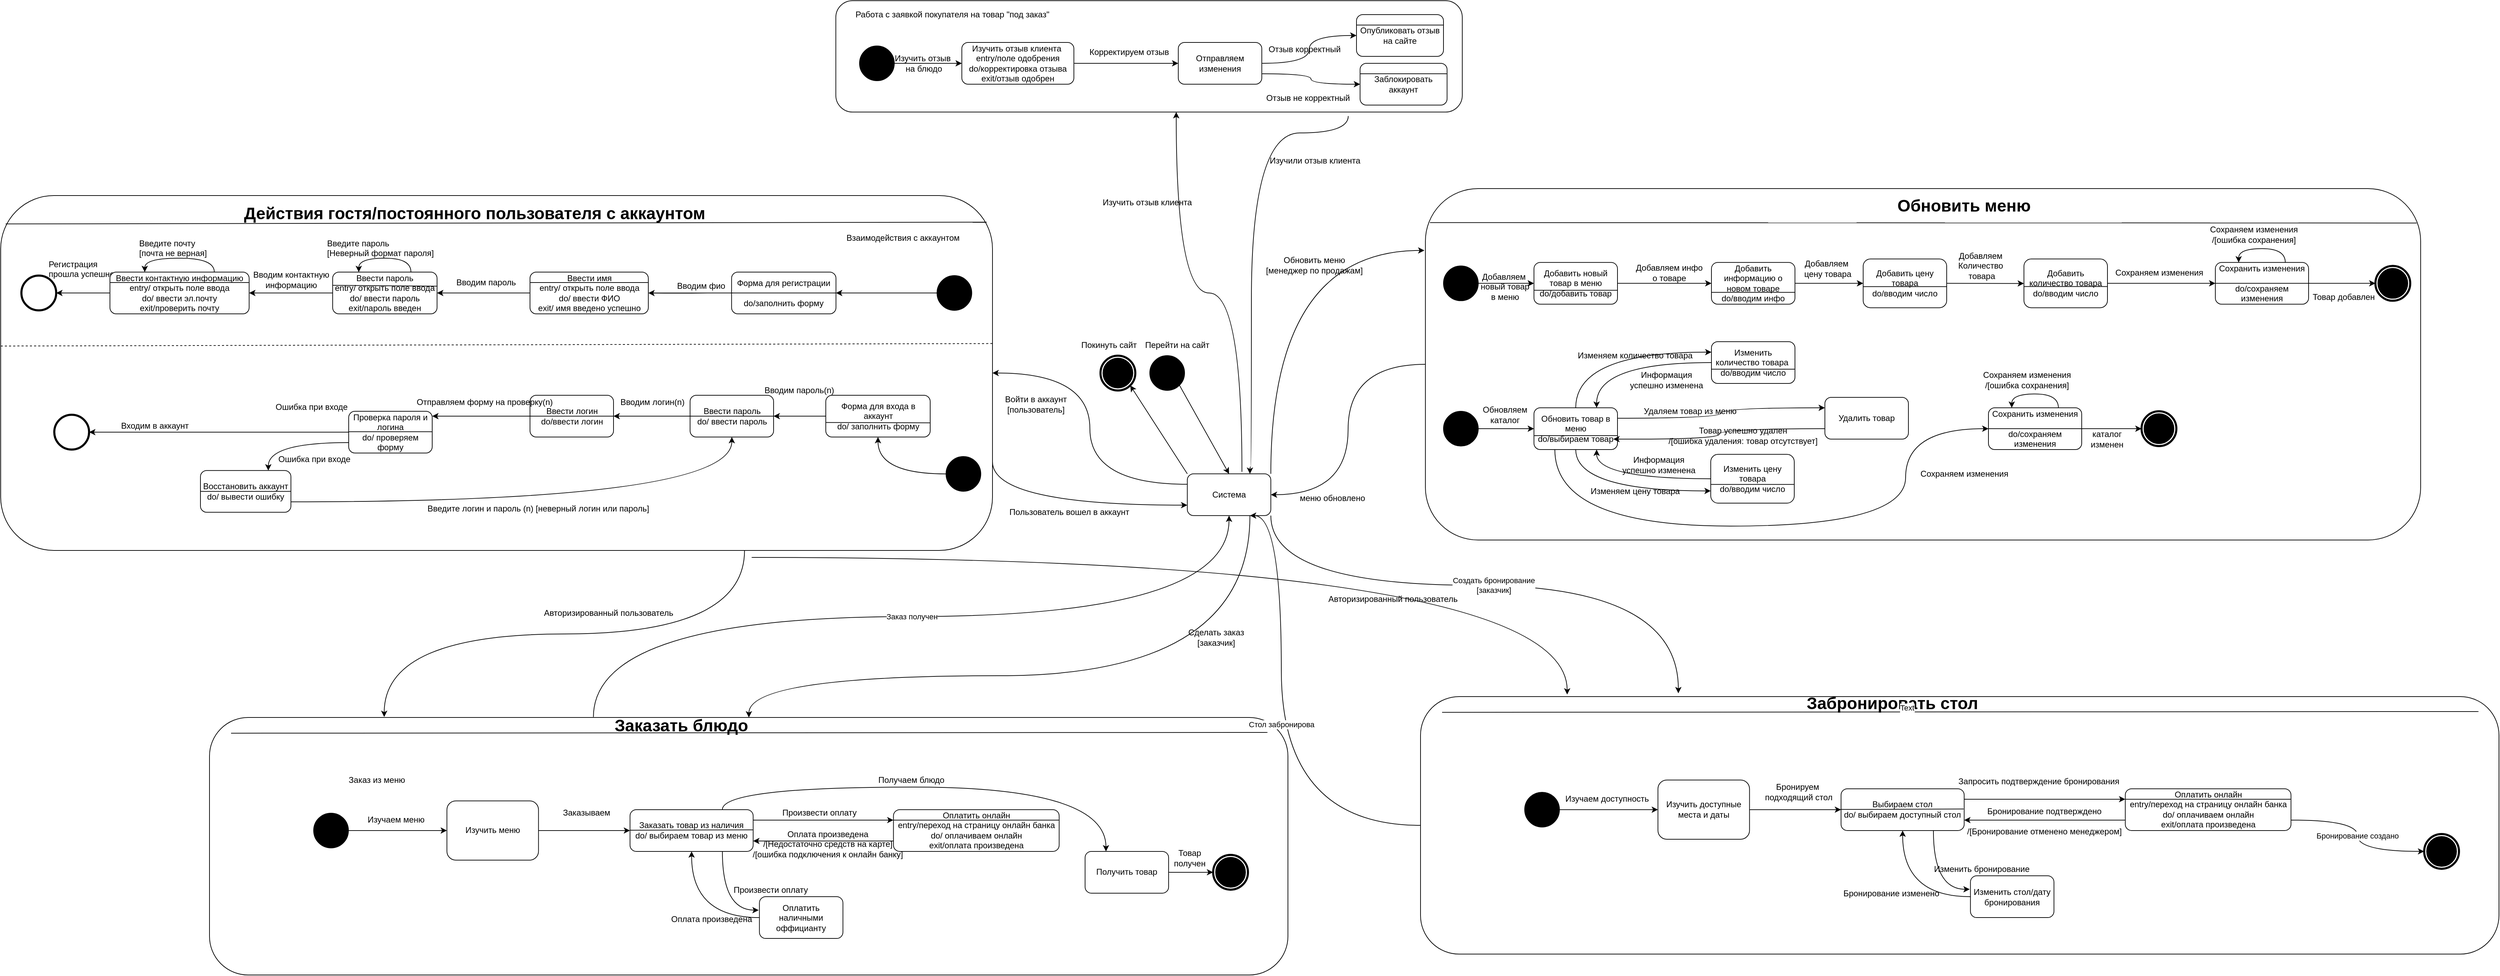 <mxfile version="24.0.7" type="device">
  <diagram id="IUqfXLzEV9SsVigN9vFL" name="Страница 1">
    <mxGraphModel dx="2967" dy="1865" grid="1" gridSize="10" guides="1" tooltips="1" connect="1" arrows="1" fold="1" page="1" pageScale="1" pageWidth="827" pageHeight="1169" math="0" shadow="0">
      <root>
        <mxCell id="0" />
        <mxCell id="1" parent="0" />
        <mxCell id="F5FfX-KxRhc20zI3nTab-1" style="edgeStyle=orthogonalEdgeStyle;curved=1;rounded=0;orthogonalLoop=1;jettySize=auto;html=1;entryX=1;entryY=0.5;entryDx=0;entryDy=0;" parent="1" source="F5FfX-KxRhc20zI3nTab-2" target="F5FfX-KxRhc20zI3nTab-9" edge="1">
          <mxGeometry relative="1" as="geometry" />
        </mxCell>
        <mxCell id="F5FfX-KxRhc20zI3nTab-2" value="" style="rounded=1;whiteSpace=wrap;html=1;fillColor=none;" parent="1" vertex="1">
          <mxGeometry x="447" y="-830" width="1430" height="505" as="geometry" />
        </mxCell>
        <mxCell id="F5FfX-KxRhc20zI3nTab-3" style="rounded=0;orthogonalLoop=1;jettySize=auto;html=1;exitX=0;exitY=0;exitDx=0;exitDy=0;entryX=0.855;entryY=0.855;entryDx=0;entryDy=0;entryPerimeter=0;fontSize=12;" parent="1" source="F5FfX-KxRhc20zI3nTab-9" target="F5FfX-KxRhc20zI3nTab-10" edge="1">
          <mxGeometry relative="1" as="geometry" />
        </mxCell>
        <mxCell id="F5FfX-KxRhc20zI3nTab-4" style="edgeStyle=orthogonalEdgeStyle;curved=1;rounded=0;orthogonalLoop=1;jettySize=auto;html=1;exitX=0.654;exitY=-0.049;exitDx=0;exitDy=0;exitPerimeter=0;" parent="1" source="F5FfX-KxRhc20zI3nTab-9" target="F5FfX-KxRhc20zI3nTab-165" edge="1">
          <mxGeometry relative="1" as="geometry">
            <Array as="points">
              <mxPoint x="183" y="-680" />
              <mxPoint x="89" y="-680" />
            </Array>
          </mxGeometry>
        </mxCell>
        <mxCell id="F5FfX-KxRhc20zI3nTab-5" style="edgeStyle=orthogonalEdgeStyle;curved=1;rounded=0;orthogonalLoop=1;jettySize=auto;html=1;exitX=1;exitY=0;exitDx=0;exitDy=0;entryX=-0.001;entryY=0.176;entryDx=0;entryDy=0;entryPerimeter=0;" parent="1" source="F5FfX-KxRhc20zI3nTab-9" target="F5FfX-KxRhc20zI3nTab-2" edge="1">
          <mxGeometry relative="1" as="geometry" />
        </mxCell>
        <mxCell id="F5FfX-KxRhc20zI3nTab-6" style="edgeStyle=orthogonalEdgeStyle;curved=1;rounded=0;orthogonalLoop=1;jettySize=auto;html=1;exitX=0.75;exitY=1;exitDx=0;exitDy=0;" parent="1" source="F5FfX-KxRhc20zI3nTab-9" target="F5FfX-KxRhc20zI3nTab-64" edge="1">
          <mxGeometry relative="1" as="geometry">
            <Array as="points">
              <mxPoint x="195" y="-130" />
              <mxPoint x="-525" y="-130" />
            </Array>
          </mxGeometry>
        </mxCell>
        <mxCell id="F5FfX-KxRhc20zI3nTab-7" value="Заказ получен" style="edgeStyle=orthogonalEdgeStyle;curved=1;rounded=0;orthogonalLoop=1;jettySize=auto;html=1;exitX=0.356;exitY=-0.002;exitDx=0;exitDy=0;entryX=0.5;entryY=1;entryDx=0;entryDy=0;exitPerimeter=0;" parent="1" source="F5FfX-KxRhc20zI3nTab-64" target="F5FfX-KxRhc20zI3nTab-9" edge="1">
          <mxGeometry relative="1" as="geometry" />
        </mxCell>
        <mxCell id="F5FfX-KxRhc20zI3nTab-8" style="edgeStyle=orthogonalEdgeStyle;curved=1;rounded=0;orthogonalLoop=1;jettySize=auto;html=1;exitX=0;exitY=0.25;exitDx=0;exitDy=0;entryX=1;entryY=0.5;entryDx=0;entryDy=0;" parent="1" source="F5FfX-KxRhc20zI3nTab-9" target="F5FfX-KxRhc20zI3nTab-181" edge="1">
          <mxGeometry relative="1" as="geometry" />
        </mxCell>
        <mxCell id="F5FfX-KxRhc20zI3nTab-9" value="Система" style="rounded=1;whiteSpace=wrap;html=1;" parent="1" vertex="1">
          <mxGeometry x="104.92" y="-420.11" width="120" height="60" as="geometry" />
        </mxCell>
        <mxCell id="F5FfX-KxRhc20zI3nTab-10" value="" style="points=[[0.145,0.145,0],[0.5,0,0],[0.855,0.145,0],[1,0.5,0],[0.855,0.855,0],[0.5,1,0],[0.145,0.855,0],[0,0.5,0]];shape=mxgraph.bpmn.event;html=1;verticalLabelPosition=bottom;labelBackgroundColor=#ffffff;verticalAlign=top;align=center;perimeter=ellipsePerimeter;outlineConnect=0;aspect=fixed;outline=end;symbol=terminate;" parent="1" vertex="1">
          <mxGeometry x="-19.8" y="-589.89" width="50" height="50" as="geometry" />
        </mxCell>
        <mxCell id="F5FfX-KxRhc20zI3nTab-11" value="" style="endArrow=classic;html=1;rounded=0;exitX=0.855;exitY=0.855;exitDx=0;exitDy=0;exitPerimeter=0;entryX=0.5;entryY=0;entryDx=0;entryDy=0;" parent="1" source="F5FfX-KxRhc20zI3nTab-12" target="F5FfX-KxRhc20zI3nTab-9" edge="1">
          <mxGeometry width="50" height="50" relative="1" as="geometry">
            <mxPoint x="-250.08" y="-500.11" as="sourcePoint" />
            <mxPoint x="-210.08" y="-550.11" as="targetPoint" />
          </mxGeometry>
        </mxCell>
        <mxCell id="F5FfX-KxRhc20zI3nTab-12" value="" style="points=[[0.145,0.145,0],[0.5,0,0],[0.855,0.145,0],[1,0.5,0],[0.855,0.855,0],[0.5,1,0],[0.145,0.855,0],[0,0.5,0]];shape=mxgraph.bpmn.event;html=1;verticalLabelPosition=bottom;labelBackgroundColor=#ffffff;verticalAlign=top;align=center;perimeter=ellipsePerimeter;outlineConnect=0;aspect=fixed;outline=standard;symbol=general;fillColor=#000000;" parent="1" vertex="1">
          <mxGeometry x="51" y="-590" width="50" height="50" as="geometry" />
        </mxCell>
        <mxCell id="F5FfX-KxRhc20zI3nTab-13" value="Перейти на сайт" style="text;html=1;align=center;verticalAlign=middle;resizable=0;points=[];autosize=1;strokeColor=none;fillColor=none;" parent="1" vertex="1">
          <mxGeometry x="35.2" y="-615" width="110" height="20" as="geometry" />
        </mxCell>
        <mxCell id="F5FfX-KxRhc20zI3nTab-14" style="edgeStyle=orthogonalEdgeStyle;curved=1;rounded=0;orthogonalLoop=1;jettySize=auto;html=1;exitX=0.75;exitY=0;exitDx=0;exitDy=0;entryX=0.25;entryY=0;entryDx=0;entryDy=0;" parent="1" source="F5FfX-KxRhc20zI3nTab-16" target="F5FfX-KxRhc20zI3nTab-16" edge="1">
          <mxGeometry relative="1" as="geometry">
            <Array as="points">
              <mxPoint x="1683" y="-743.72" />
              <mxPoint x="1616" y="-743.72" />
            </Array>
          </mxGeometry>
        </mxCell>
        <mxCell id="F5FfX-KxRhc20zI3nTab-15" value="" style="edgeStyle=orthogonalEdgeStyle;curved=1;rounded=0;orthogonalLoop=1;jettySize=auto;html=1;" parent="1" source="F5FfX-KxRhc20zI3nTab-16" target="F5FfX-KxRhc20zI3nTab-60" edge="1">
          <mxGeometry relative="1" as="geometry" />
        </mxCell>
        <mxCell id="F5FfX-KxRhc20zI3nTab-16" value="&lt;span&gt;Сохранить изменения&lt;br&gt;&lt;br&gt;&lt;/span&gt;do/сохраняем изменения&lt;span&gt;&lt;br&gt;&lt;/span&gt;" style="rounded=1;whiteSpace=wrap;html=1;" parent="1" vertex="1">
          <mxGeometry x="1582" y="-723.83" width="134" height="60" as="geometry" />
        </mxCell>
        <mxCell id="F5FfX-KxRhc20zI3nTab-17" style="edgeStyle=orthogonalEdgeStyle;curved=1;rounded=0;orthogonalLoop=1;jettySize=auto;html=1;exitX=1;exitY=0.5;exitDx=0;exitDy=0;" parent="1" source="F5FfX-KxRhc20zI3nTab-18" edge="1">
          <mxGeometry relative="1" as="geometry">
            <mxPoint x="1307" y="-693.667" as="targetPoint" />
          </mxGeometry>
        </mxCell>
        <mxCell id="F5FfX-KxRhc20zI3nTab-18" value="&lt;span&gt;Добавить цену товара&lt;br&gt;&lt;/span&gt;do/вводим число&lt;span&gt;&lt;br&gt;&lt;/span&gt;" style="rounded=1;whiteSpace=wrap;html=1;" parent="1" vertex="1">
          <mxGeometry x="1076" y="-728.88" width="120" height="70.11" as="geometry" />
        </mxCell>
        <mxCell id="F5FfX-KxRhc20zI3nTab-19" style="edgeStyle=orthogonalEdgeStyle;curved=1;rounded=0;orthogonalLoop=1;jettySize=auto;html=1;exitX=1;exitY=0.5;exitDx=0;exitDy=0;entryX=0;entryY=0.5;entryDx=0;entryDy=0;" parent="1" source="F5FfX-KxRhc20zI3nTab-20" target="F5FfX-KxRhc20zI3nTab-18" edge="1">
          <mxGeometry relative="1" as="geometry" />
        </mxCell>
        <mxCell id="F5FfX-KxRhc20zI3nTab-20" value="Добавить информацию о новом товаре&lt;span&gt;&lt;br&gt;&lt;/span&gt;do/вводим инфо&lt;span&gt;&lt;br&gt;&lt;/span&gt;" style="rounded=1;whiteSpace=wrap;html=1;" parent="1" vertex="1">
          <mxGeometry x="858" y="-723.83" width="120" height="60" as="geometry" />
        </mxCell>
        <mxCell id="F5FfX-KxRhc20zI3nTab-21" style="edgeStyle=orthogonalEdgeStyle;curved=1;rounded=0;orthogonalLoop=1;jettySize=auto;html=1;exitX=1;exitY=0.5;exitDx=0;exitDy=0;entryX=0;entryY=0.5;entryDx=0;entryDy=0;" parent="1" source="F5FfX-KxRhc20zI3nTab-22" target="F5FfX-KxRhc20zI3nTab-20" edge="1">
          <mxGeometry relative="1" as="geometry" />
        </mxCell>
        <mxCell id="F5FfX-KxRhc20zI3nTab-22" value="Добавить новый товар в меню&lt;span&gt;&lt;br&gt;do/добавить товар&lt;br&gt;&lt;/span&gt;" style="rounded=1;whiteSpace=wrap;html=1;" parent="1" vertex="1">
          <mxGeometry x="603" y="-723.83" width="120" height="60" as="geometry" />
        </mxCell>
        <mxCell id="F5FfX-KxRhc20zI3nTab-23" style="edgeStyle=orthogonalEdgeStyle;curved=1;rounded=0;orthogonalLoop=1;jettySize=auto;html=1;exitX=1;exitY=0.5;exitDx=0;exitDy=0;exitPerimeter=0;entryX=0;entryY=0.5;entryDx=0;entryDy=0;" parent="1" source="F5FfX-KxRhc20zI3nTab-24" target="F5FfX-KxRhc20zI3nTab-22" edge="1">
          <mxGeometry relative="1" as="geometry" />
        </mxCell>
        <mxCell id="F5FfX-KxRhc20zI3nTab-24" value="" style="points=[[0.145,0.145,0],[0.5,0,0],[0.855,0.145,0],[1,0.5,0],[0.855,0.855,0],[0.5,1,0],[0.145,0.855,0],[0,0.5,0]];shape=mxgraph.bpmn.event;html=1;verticalLabelPosition=bottom;labelBackgroundColor=#ffffff;verticalAlign=top;align=center;perimeter=ellipsePerimeter;outlineConnect=0;aspect=fixed;outline=standard;symbol=general;fillColor=#000000;" parent="1" vertex="1">
          <mxGeometry x="473" y="-718.83" width="50" height="50" as="geometry" />
        </mxCell>
        <mxCell id="F5FfX-KxRhc20zI3nTab-25" value="Добавляем&amp;nbsp;&lt;br&gt;новый товар&lt;br&gt;в&amp;nbsp;&lt;span&gt;меню&lt;/span&gt;" style="text;html=1;align=center;verticalAlign=middle;resizable=0;points=[];autosize=1;strokeColor=none;fillColor=none;" parent="1" vertex="1">
          <mxGeometry x="516" y="-713.83" width="90" height="50" as="geometry" />
        </mxCell>
        <mxCell id="F5FfX-KxRhc20zI3nTab-26" value="Добавляем инфо &lt;br&gt;о товаре" style="text;html=1;align=center;verticalAlign=middle;resizable=0;points=[];autosize=1;strokeColor=none;fillColor=none;" parent="1" vertex="1">
          <mxGeometry x="741.5" y="-723.83" width="110" height="30" as="geometry" />
        </mxCell>
        <mxCell id="F5FfX-KxRhc20zI3nTab-27" value="Покинуть сайт" style="text;html=1;align=center;verticalAlign=middle;resizable=0;points=[];autosize=1;strokeColor=none;fillColor=none;fontSize=12;" parent="1" vertex="1">
          <mxGeometry x="-58.38" y="-615" width="100" height="20" as="geometry" />
        </mxCell>
        <mxCell id="F5FfX-KxRhc20zI3nTab-28" value="" style="endArrow=none;html=1;rounded=0;fontSize=12;curved=1;" parent="1" edge="1">
          <mxGeometry width="50" height="50" relative="1" as="geometry">
            <mxPoint x="603" y="-683.83" as="sourcePoint" />
            <mxPoint x="723" y="-683.83" as="targetPoint" />
          </mxGeometry>
        </mxCell>
        <mxCell id="F5FfX-KxRhc20zI3nTab-29" value="" style="endArrow=none;html=1;rounded=0;fontSize=12;curved=1;" parent="1" edge="1">
          <mxGeometry width="50" height="50" relative="1" as="geometry">
            <mxPoint x="858" y="-680.83" as="sourcePoint" />
            <mxPoint x="978" y="-680.83" as="targetPoint" />
          </mxGeometry>
        </mxCell>
        <mxCell id="F5FfX-KxRhc20zI3nTab-30" value="" style="endArrow=none;html=1;rounded=0;fontSize=12;curved=1;" parent="1" edge="1">
          <mxGeometry width="50" height="50" relative="1" as="geometry">
            <mxPoint x="1076.0" y="-689.13" as="sourcePoint" />
            <mxPoint x="1196" y="-689.13" as="targetPoint" />
          </mxGeometry>
        </mxCell>
        <mxCell id="F5FfX-KxRhc20zI3nTab-31" value="" style="endArrow=none;html=1;rounded=0;fontSize=12;curved=1;exitX=0;exitY=0.5;exitDx=0;exitDy=0;entryX=1;entryY=0.5;entryDx=0;entryDy=0;" parent="1" source="F5FfX-KxRhc20zI3nTab-16" target="F5FfX-KxRhc20zI3nTab-16" edge="1">
          <mxGeometry width="50" height="50" relative="1" as="geometry">
            <mxPoint x="1328" y="-503.83" as="sourcePoint" />
            <mxPoint x="1448" y="-503.83" as="targetPoint" />
          </mxGeometry>
        </mxCell>
        <mxCell id="F5FfX-KxRhc20zI3nTab-32" value="Добавляем&lt;br&gt;&amp;nbsp;цену товара" style="text;html=1;align=center;verticalAlign=middle;resizable=0;points=[];autosize=1;strokeColor=none;fillColor=none;" parent="1" vertex="1">
          <mxGeometry x="978" y="-730" width="90" height="30" as="geometry" />
        </mxCell>
        <mxCell id="F5FfX-KxRhc20zI3nTab-33" value="Сохраняем изменения" style="text;html=1;align=center;verticalAlign=middle;resizable=0;points=[];autosize=1;strokeColor=none;fillColor=none;" parent="1" vertex="1">
          <mxGeometry x="1431" y="-718.82" width="140" height="20" as="geometry" />
        </mxCell>
        <mxCell id="F5FfX-KxRhc20zI3nTab-34" value="Сохраняем изменения&lt;br&gt;/[ошибка сохранения]" style="text;html=1;align=center;verticalAlign=middle;resizable=0;points=[];autosize=1;strokeColor=none;fillColor=none;" parent="1" vertex="1">
          <mxGeometry x="1567" y="-778.72" width="140" height="30" as="geometry" />
        </mxCell>
        <mxCell id="F5FfX-KxRhc20zI3nTab-35" style="edgeStyle=orthogonalEdgeStyle;curved=1;rounded=0;orthogonalLoop=1;jettySize=auto;html=1;exitX=0.75;exitY=0;exitDx=0;exitDy=0;entryX=0.25;entryY=0;entryDx=0;entryDy=0;" parent="1" source="F5FfX-KxRhc20zI3nTab-37" target="F5FfX-KxRhc20zI3nTab-37" edge="1">
          <mxGeometry relative="1" as="geometry">
            <Array as="points">
              <mxPoint x="1357" y="-534.89" />
              <mxPoint x="1290" y="-534.89" />
            </Array>
          </mxGeometry>
        </mxCell>
        <mxCell id="F5FfX-KxRhc20zI3nTab-36" style="edgeStyle=orthogonalEdgeStyle;curved=1;rounded=0;orthogonalLoop=1;jettySize=auto;html=1;exitX=1;exitY=0.5;exitDx=0;exitDy=0;entryX=0;entryY=0.5;entryDx=0;entryDy=0;entryPerimeter=0;" parent="1" source="F5FfX-KxRhc20zI3nTab-37" target="F5FfX-KxRhc20zI3nTab-61" edge="1">
          <mxGeometry relative="1" as="geometry" />
        </mxCell>
        <mxCell id="F5FfX-KxRhc20zI3nTab-37" value="&lt;span&gt;Сохранить изменения&lt;br&gt;&lt;br&gt;&lt;/span&gt;do/сохраняем изменения&lt;span&gt;&lt;br&gt;&lt;/span&gt;" style="rounded=1;whiteSpace=wrap;html=1;" parent="1" vertex="1">
          <mxGeometry x="1256" y="-515" width="134" height="60" as="geometry" />
        </mxCell>
        <mxCell id="F5FfX-KxRhc20zI3nTab-38" style="edgeStyle=orthogonalEdgeStyle;curved=1;rounded=0;orthogonalLoop=1;jettySize=auto;html=1;exitX=0.25;exitY=1;exitDx=0;exitDy=0;entryX=0;entryY=0.5;entryDx=0;entryDy=0;" parent="1" source="F5FfX-KxRhc20zI3nTab-46" target="F5FfX-KxRhc20zI3nTab-37" edge="1">
          <mxGeometry relative="1" as="geometry">
            <Array as="points">
              <mxPoint x="633" y="-345" />
              <mxPoint x="1137" y="-345" />
              <mxPoint x="1137" y="-485" />
            </Array>
          </mxGeometry>
        </mxCell>
        <mxCell id="F5FfX-KxRhc20zI3nTab-39" style="edgeStyle=orthogonalEdgeStyle;curved=1;rounded=0;orthogonalLoop=1;jettySize=auto;html=1;exitX=0;exitY=0.5;exitDx=0;exitDy=0;entryX=0.75;entryY=1;entryDx=0;entryDy=0;" parent="1" source="F5FfX-KxRhc20zI3nTab-40" target="F5FfX-KxRhc20zI3nTab-46" edge="1">
          <mxGeometry relative="1" as="geometry" />
        </mxCell>
        <mxCell id="F5FfX-KxRhc20zI3nTab-40" value="Изменить цену товара&lt;span&gt;&lt;br&gt;&lt;/span&gt;do/вводим число&lt;span&gt;&lt;br&gt;&lt;/span&gt;" style="rounded=1;whiteSpace=wrap;html=1;" parent="1" vertex="1">
          <mxGeometry x="857" y="-448.11" width="120" height="70.11" as="geometry" />
        </mxCell>
        <mxCell id="F5FfX-KxRhc20zI3nTab-41" style="edgeStyle=orthogonalEdgeStyle;curved=1;rounded=0;orthogonalLoop=1;jettySize=auto;html=1;exitX=0.5;exitY=1;exitDx=0;exitDy=0;entryX=0;entryY=0.75;entryDx=0;entryDy=0;" parent="1" source="F5FfX-KxRhc20zI3nTab-46" target="F5FfX-KxRhc20zI3nTab-40" edge="1">
          <mxGeometry relative="1" as="geometry" />
        </mxCell>
        <mxCell id="F5FfX-KxRhc20zI3nTab-42" style="edgeStyle=orthogonalEdgeStyle;rounded=0;orthogonalLoop=1;jettySize=auto;html=1;exitX=0;exitY=0.5;exitDx=0;exitDy=0;entryX=0.75;entryY=0;entryDx=0;entryDy=0;curved=1;" parent="1" source="F5FfX-KxRhc20zI3nTab-43" target="F5FfX-KxRhc20zI3nTab-46" edge="1">
          <mxGeometry relative="1" as="geometry" />
        </mxCell>
        <mxCell id="F5FfX-KxRhc20zI3nTab-43" value="Изменить количество товара&amp;nbsp;&lt;span&gt;&lt;br&gt;&lt;/span&gt;do/вводим число&lt;span&gt;&lt;br&gt;&lt;/span&gt;" style="rounded=1;whiteSpace=wrap;html=1;" parent="1" vertex="1">
          <mxGeometry x="858" y="-610" width="120" height="60" as="geometry" />
        </mxCell>
        <mxCell id="F5FfX-KxRhc20zI3nTab-44" style="edgeStyle=orthogonalEdgeStyle;curved=1;rounded=0;orthogonalLoop=1;jettySize=auto;html=1;exitX=0.5;exitY=0;exitDx=0;exitDy=0;entryX=0;entryY=0.25;entryDx=0;entryDy=0;" parent="1" source="F5FfX-KxRhc20zI3nTab-46" target="F5FfX-KxRhc20zI3nTab-43" edge="1">
          <mxGeometry relative="1" as="geometry" />
        </mxCell>
        <mxCell id="F5FfX-KxRhc20zI3nTab-45" style="edgeStyle=orthogonalEdgeStyle;curved=1;rounded=0;orthogonalLoop=1;jettySize=auto;html=1;exitX=1;exitY=0.25;exitDx=0;exitDy=0;entryX=0;entryY=0.25;entryDx=0;entryDy=0;" parent="1" source="F5FfX-KxRhc20zI3nTab-46" target="F5FfX-KxRhc20zI3nTab-249" edge="1">
          <mxGeometry relative="1" as="geometry" />
        </mxCell>
        <mxCell id="F5FfX-KxRhc20zI3nTab-46" value="Обновить товар в меню&lt;span&gt;&lt;br&gt;do/выбираем товар&lt;br&gt;&lt;/span&gt;" style="rounded=1;whiteSpace=wrap;html=1;" parent="1" vertex="1">
          <mxGeometry x="603" y="-515" width="120" height="60" as="geometry" />
        </mxCell>
        <mxCell id="F5FfX-KxRhc20zI3nTab-47" style="edgeStyle=orthogonalEdgeStyle;curved=1;rounded=0;orthogonalLoop=1;jettySize=auto;html=1;exitX=1;exitY=0.5;exitDx=0;exitDy=0;exitPerimeter=0;entryX=0;entryY=0.5;entryDx=0;entryDy=0;" parent="1" source="F5FfX-KxRhc20zI3nTab-48" target="F5FfX-KxRhc20zI3nTab-46" edge="1">
          <mxGeometry relative="1" as="geometry" />
        </mxCell>
        <mxCell id="F5FfX-KxRhc20zI3nTab-48" value="" style="points=[[0.145,0.145,0],[0.5,0,0],[0.855,0.145,0],[1,0.5,0],[0.855,0.855,0],[0.5,1,0],[0.145,0.855,0],[0,0.5,0]];shape=mxgraph.bpmn.event;html=1;verticalLabelPosition=bottom;labelBackgroundColor=#ffffff;verticalAlign=top;align=center;perimeter=ellipsePerimeter;outlineConnect=0;aspect=fixed;outline=standard;symbol=general;fillColor=#000000;" parent="1" vertex="1">
          <mxGeometry x="473" y="-510" width="50" height="50" as="geometry" />
        </mxCell>
        <mxCell id="F5FfX-KxRhc20zI3nTab-49" value="Обновляем &lt;br&gt;каталог" style="text;html=1;align=center;verticalAlign=middle;resizable=0;points=[];autosize=1;strokeColor=none;fillColor=none;" parent="1" vertex="1">
          <mxGeometry x="521" y="-520" width="80" height="30" as="geometry" />
        </mxCell>
        <mxCell id="F5FfX-KxRhc20zI3nTab-50" value="Изменяем количество товара" style="text;html=1;align=center;verticalAlign=middle;resizable=0;points=[];autosize=1;strokeColor=none;fillColor=none;" parent="1" vertex="1">
          <mxGeometry x="658" y="-600.44" width="180" height="20" as="geometry" />
        </mxCell>
        <mxCell id="F5FfX-KxRhc20zI3nTab-51" value="" style="endArrow=none;html=1;rounded=0;fontSize=12;curved=1;" parent="1" edge="1">
          <mxGeometry width="50" height="50" relative="1" as="geometry">
            <mxPoint x="603" y="-475" as="sourcePoint" />
            <mxPoint x="723" y="-475" as="targetPoint" />
          </mxGeometry>
        </mxCell>
        <mxCell id="F5FfX-KxRhc20zI3nTab-52" value="" style="endArrow=none;html=1;rounded=0;fontSize=12;curved=1;" parent="1" edge="1">
          <mxGeometry width="50" height="50" relative="1" as="geometry">
            <mxPoint x="858" y="-570.5" as="sourcePoint" />
            <mxPoint x="978" y="-570.5" as="targetPoint" />
          </mxGeometry>
        </mxCell>
        <mxCell id="F5FfX-KxRhc20zI3nTab-53" value="" style="endArrow=none;html=1;rounded=0;fontSize=12;curved=1;" parent="1" edge="1">
          <mxGeometry width="50" height="50" relative="1" as="geometry">
            <mxPoint x="857" y="-404.89" as="sourcePoint" />
            <mxPoint x="977" y="-404.89" as="targetPoint" />
          </mxGeometry>
        </mxCell>
        <mxCell id="F5FfX-KxRhc20zI3nTab-54" value="" style="endArrow=none;html=1;rounded=0;fontSize=12;curved=1;exitX=0;exitY=0.5;exitDx=0;exitDy=0;entryX=1;entryY=0.5;entryDx=0;entryDy=0;" parent="1" source="F5FfX-KxRhc20zI3nTab-37" target="F5FfX-KxRhc20zI3nTab-37" edge="1">
          <mxGeometry width="50" height="50" relative="1" as="geometry">
            <mxPoint x="1002" y="-295" as="sourcePoint" />
            <mxPoint x="1122" y="-295" as="targetPoint" />
          </mxGeometry>
        </mxCell>
        <mxCell id="F5FfX-KxRhc20zI3nTab-55" value="Информация &lt;br&gt;успешно изменена" style="text;html=1;align=center;verticalAlign=middle;resizable=0;points=[];autosize=1;strokeColor=none;fillColor=none;" parent="1" vertex="1">
          <mxGeometry x="732.56" y="-569.89" width="120" height="30" as="geometry" />
        </mxCell>
        <mxCell id="F5FfX-KxRhc20zI3nTab-56" value="Сохраняем изменения" style="text;html=1;align=center;verticalAlign=middle;resizable=0;points=[];autosize=1;strokeColor=none;fillColor=none;" parent="1" vertex="1">
          <mxGeometry x="1151" y="-430" width="140" height="20" as="geometry" />
        </mxCell>
        <mxCell id="F5FfX-KxRhc20zI3nTab-57" value="Сохраняем изменения&lt;br&gt;/[ошибка сохранения]" style="text;html=1;align=center;verticalAlign=middle;resizable=0;points=[];autosize=1;strokeColor=none;fillColor=none;" parent="1" vertex="1">
          <mxGeometry x="1241" y="-569.89" width="140" height="30" as="geometry" />
        </mxCell>
        <mxCell id="F5FfX-KxRhc20zI3nTab-58" value="Информация &lt;br&gt;успешно изменена" style="text;html=1;align=center;verticalAlign=middle;resizable=0;points=[];autosize=1;strokeColor=none;fillColor=none;" parent="1" vertex="1">
          <mxGeometry x="722.14" y="-448.11" width="120" height="30" as="geometry" />
        </mxCell>
        <mxCell id="F5FfX-KxRhc20zI3nTab-59" value="Изменяем цену товара" style="text;html=1;align=center;verticalAlign=middle;resizable=0;points=[];autosize=1;strokeColor=none;fillColor=none;" parent="1" vertex="1">
          <mxGeometry x="678" y="-404.89" width="140" height="20" as="geometry" />
        </mxCell>
        <mxCell id="F5FfX-KxRhc20zI3nTab-60" value="" style="points=[[0.145,0.145,0],[0.5,0,0],[0.855,0.145,0],[1,0.5,0],[0.855,0.855,0],[0.5,1,0],[0.145,0.855,0],[0,0.5,0]];shape=mxgraph.bpmn.event;html=1;verticalLabelPosition=bottom;labelBackgroundColor=#ffffff;verticalAlign=top;align=center;perimeter=ellipsePerimeter;outlineConnect=0;aspect=fixed;outline=end;symbol=terminate;" parent="1" vertex="1">
          <mxGeometry x="1812" y="-718.82" width="50" height="50" as="geometry" />
        </mxCell>
        <mxCell id="F5FfX-KxRhc20zI3nTab-61" value="" style="points=[[0.145,0.145,0],[0.5,0,0],[0.855,0.145,0],[1,0.5,0],[0.855,0.855,0],[0.5,1,0],[0.145,0.855,0],[0,0.5,0]];shape=mxgraph.bpmn.event;html=1;verticalLabelPosition=bottom;labelBackgroundColor=#ffffff;verticalAlign=top;align=center;perimeter=ellipsePerimeter;outlineConnect=0;aspect=fixed;outline=end;symbol=terminate;" parent="1" vertex="1">
          <mxGeometry x="1476" y="-510" width="50" height="50" as="geometry" />
        </mxCell>
        <mxCell id="F5FfX-KxRhc20zI3nTab-62" value="Товар добавлен" style="text;html=1;align=center;verticalAlign=middle;resizable=0;points=[];autosize=1;strokeColor=none;fillColor=none;" parent="1" vertex="1">
          <mxGeometry x="1716" y="-683.83" width="100" height="20" as="geometry" />
        </mxCell>
        <mxCell id="F5FfX-KxRhc20zI3nTab-63" value="каталог&lt;br&gt;изменен" style="text;html=1;align=center;verticalAlign=middle;resizable=0;points=[];autosize=1;strokeColor=none;fillColor=none;" parent="1" vertex="1">
          <mxGeometry x="1396" y="-485" width="60" height="30" as="geometry" />
        </mxCell>
        <mxCell id="F5FfX-KxRhc20zI3nTab-64" value="" style="rounded=1;whiteSpace=wrap;html=1;fillColor=none;" parent="1" vertex="1">
          <mxGeometry x="-1300" y="-70" width="1549.5" height="370" as="geometry" />
        </mxCell>
        <mxCell id="F5FfX-KxRhc20zI3nTab-65" style="edgeStyle=orthogonalEdgeStyle;curved=1;rounded=0;orthogonalLoop=1;jettySize=auto;html=1;exitX=0;exitY=0.75;exitDx=0;exitDy=0;entryX=1;entryY=0.75;entryDx=0;entryDy=0;" parent="1" source="F5FfX-KxRhc20zI3nTab-66" target="F5FfX-KxRhc20zI3nTab-70" edge="1">
          <mxGeometry relative="1" as="geometry" />
        </mxCell>
        <mxCell id="F5FfX-KxRhc20zI3nTab-66" value="Оплатить онлайн&lt;span&gt;&lt;br&gt;&lt;/span&gt;entry/переход на страницу онлайн банка&lt;br&gt;do/ оплачиваем онлайн&lt;br&gt;exit/оплата произведена" style="rounded=1;whiteSpace=wrap;html=1;" parent="1" vertex="1">
          <mxGeometry x="-317.28" y="62.44" width="238.08" height="60" as="geometry" />
        </mxCell>
        <mxCell id="F5FfX-KxRhc20zI3nTab-67" style="edgeStyle=orthogonalEdgeStyle;curved=1;rounded=0;orthogonalLoop=1;jettySize=auto;html=1;exitX=1;exitY=0.25;exitDx=0;exitDy=0;entryX=0;entryY=0.25;entryDx=0;entryDy=0;" parent="1" source="F5FfX-KxRhc20zI3nTab-70" target="F5FfX-KxRhc20zI3nTab-66" edge="1">
          <mxGeometry relative="1" as="geometry" />
        </mxCell>
        <mxCell id="F5FfX-KxRhc20zI3nTab-68" style="edgeStyle=orthogonalEdgeStyle;curved=1;rounded=0;orthogonalLoop=1;jettySize=auto;html=1;exitX=0.75;exitY=0;exitDx=0;exitDy=0;entryX=0.25;entryY=0;entryDx=0;entryDy=0;" parent="1" source="F5FfX-KxRhc20zI3nTab-70" target="F5FfX-KxRhc20zI3nTab-88" edge="1">
          <mxGeometry relative="1" as="geometry">
            <Array as="points">
              <mxPoint x="-563.36" y="30.0" />
              <mxPoint x="-12.36" y="30.0" />
            </Array>
          </mxGeometry>
        </mxCell>
        <mxCell id="F5FfX-KxRhc20zI3nTab-69" style="edgeStyle=orthogonalEdgeStyle;curved=1;rounded=0;orthogonalLoop=1;jettySize=auto;html=1;exitX=0.75;exitY=1;exitDx=0;exitDy=0;entryX=-0.009;entryY=0.322;entryDx=0;entryDy=0;entryPerimeter=0;" parent="1" source="F5FfX-KxRhc20zI3nTab-70" target="F5FfX-KxRhc20zI3nTab-83" edge="1">
          <mxGeometry relative="1" as="geometry" />
        </mxCell>
        <mxCell id="F5FfX-KxRhc20zI3nTab-70" value="Заказать товар из наличия&lt;span&gt;&lt;br&gt;&lt;/span&gt;do/ выбираем товар из меню&lt;span&gt;&lt;br&gt;&lt;/span&gt;" style="rounded=1;whiteSpace=wrap;html=1;" parent="1" vertex="1">
          <mxGeometry x="-695.78" y="62.44" width="176.92" height="60" as="geometry" />
        </mxCell>
        <mxCell id="F5FfX-KxRhc20zI3nTab-71" style="edgeStyle=orthogonalEdgeStyle;curved=1;rounded=0;orthogonalLoop=1;jettySize=auto;html=1;exitX=1;exitY=0.5;exitDx=0;exitDy=0;entryX=0;entryY=0.5;entryDx=0;entryDy=0;" parent="1" source="F5FfX-KxRhc20zI3nTab-72" target="F5FfX-KxRhc20zI3nTab-70" edge="1">
          <mxGeometry relative="1" as="geometry" />
        </mxCell>
        <mxCell id="F5FfX-KxRhc20zI3nTab-72" value="Изучить меню&lt;span&gt;&lt;br&gt;&lt;/span&gt;" style="rounded=1;whiteSpace=wrap;html=1;" parent="1" vertex="1">
          <mxGeometry x="-958.86" y="49.89" width="131.58" height="85.11" as="geometry" />
        </mxCell>
        <mxCell id="F5FfX-KxRhc20zI3nTab-73" style="edgeStyle=orthogonalEdgeStyle;curved=1;rounded=0;orthogonalLoop=1;jettySize=auto;html=1;exitX=1;exitY=0.5;exitDx=0;exitDy=0;exitPerimeter=0;entryX=0;entryY=0.5;entryDx=0;entryDy=0;" parent="1" source="F5FfX-KxRhc20zI3nTab-74" target="F5FfX-KxRhc20zI3nTab-72" edge="1">
          <mxGeometry relative="1" as="geometry">
            <mxPoint x="-895.36" y="92.355" as="targetPoint" />
          </mxGeometry>
        </mxCell>
        <mxCell id="F5FfX-KxRhc20zI3nTab-74" value="" style="points=[[0.145,0.145,0],[0.5,0,0],[0.855,0.145,0],[1,0.5,0],[0.855,0.855,0],[0.5,1,0],[0.145,0.855,0],[0,0.5,0]];shape=mxgraph.bpmn.event;html=1;verticalLabelPosition=bottom;labelBackgroundColor=#ffffff;verticalAlign=top;align=center;perimeter=ellipsePerimeter;outlineConnect=0;aspect=fixed;outline=standard;symbol=general;fillColor=#000000;" parent="1" vertex="1">
          <mxGeometry x="-1150.36" y="67.45" width="50" height="50" as="geometry" />
        </mxCell>
        <mxCell id="F5FfX-KxRhc20zI3nTab-75" value="&amp;nbsp;Изучаем&amp;nbsp;&lt;span&gt;меню&lt;/span&gt;" style="text;html=1;align=center;verticalAlign=middle;resizable=0;points=[];autosize=1;strokeColor=none;fillColor=none;" parent="1" vertex="1">
          <mxGeometry x="-1083.86" y="67.45" width="100" height="20" as="geometry" />
        </mxCell>
        <mxCell id="F5FfX-KxRhc20zI3nTab-76" value="Заказываем&amp;nbsp;" style="text;html=1;align=center;verticalAlign=middle;resizable=0;points=[];autosize=1;strokeColor=none;fillColor=none;" parent="1" vertex="1">
          <mxGeometry x="-802.28" y="52.45" width="90" height="30" as="geometry" />
        </mxCell>
        <mxCell id="F5FfX-KxRhc20zI3nTab-77" value="Произвести оплату" style="text;html=1;align=center;verticalAlign=middle;resizable=0;points=[];autosize=1;strokeColor=none;fillColor=none;" parent="1" vertex="1">
          <mxGeometry x="-483.86" y="57.45" width="120" height="20" as="geometry" />
        </mxCell>
        <mxCell id="F5FfX-KxRhc20zI3nTab-78" value="&lt;b&gt;&lt;font style=&quot;font-size: 24px&quot;&gt;Заказать блюдо&lt;/font&gt;&lt;/b&gt;" style="text;html=1;strokeColor=none;fillColor=none;align=center;verticalAlign=middle;whiteSpace=wrap;rounded=0;" parent="1" vertex="1">
          <mxGeometry x="-1032.04" y="-73.0" width="820" height="30" as="geometry" />
        </mxCell>
        <mxCell id="F5FfX-KxRhc20zI3nTab-79" value="" style="endArrow=none;html=1;rounded=0;curved=1;exitX=0.02;exitY=0.061;exitDx=0;exitDy=0;exitPerimeter=0;entryX=0.981;entryY=0.058;entryDx=0;entryDy=0;entryPerimeter=0;" parent="1" source="F5FfX-KxRhc20zI3nTab-64" target="F5FfX-KxRhc20zI3nTab-64" edge="1">
          <mxGeometry width="50" height="50" relative="1" as="geometry">
            <mxPoint x="-297.94" y="180.0" as="sourcePoint" />
            <mxPoint x="-247.94" y="130.0" as="targetPoint" />
          </mxGeometry>
        </mxCell>
        <mxCell id="F5FfX-KxRhc20zI3nTab-80" value="" style="endArrow=none;html=1;rounded=0;fontSize=12;curved=1;exitX=-0.006;exitY=0.362;exitDx=0;exitDy=0;exitPerimeter=0;entryX=0.995;entryY=0.352;entryDx=0;entryDy=0;entryPerimeter=0;" parent="1" edge="1">
          <mxGeometry width="50" height="50" relative="1" as="geometry">
            <mxPoint x="-695.782" y="92.05" as="sourcePoint" />
            <mxPoint x="-518.685" y="91.45" as="targetPoint" />
          </mxGeometry>
        </mxCell>
        <mxCell id="F5FfX-KxRhc20zI3nTab-81" value="" style="endArrow=none;html=1;rounded=0;fontSize=12;curved=1;exitX=1;exitY=0.25;exitDx=0;exitDy=0;entryX=0;entryY=0.25;entryDx=0;entryDy=0;" parent="1" source="F5FfX-KxRhc20zI3nTab-66" target="F5FfX-KxRhc20zI3nTab-66" edge="1">
          <mxGeometry width="50" height="50" relative="1" as="geometry">
            <mxPoint x="-317.28" y="93.44" as="sourcePoint" />
            <mxPoint x="-197.28" y="93.44" as="targetPoint" />
          </mxGeometry>
        </mxCell>
        <mxCell id="F5FfX-KxRhc20zI3nTab-82" style="edgeStyle=orthogonalEdgeStyle;curved=1;rounded=0;orthogonalLoop=1;jettySize=auto;html=1;exitX=0;exitY=0.5;exitDx=0;exitDy=0;entryX=0.5;entryY=1;entryDx=0;entryDy=0;" parent="1" source="F5FfX-KxRhc20zI3nTab-83" target="F5FfX-KxRhc20zI3nTab-70" edge="1">
          <mxGeometry relative="1" as="geometry" />
        </mxCell>
        <mxCell id="F5FfX-KxRhc20zI3nTab-83" value="Оплатить наличными оффицианту" style="rounded=1;whiteSpace=wrap;html=1;" parent="1" vertex="1">
          <mxGeometry x="-509.86" y="187.56" width="120" height="60" as="geometry" />
        </mxCell>
        <mxCell id="F5FfX-KxRhc20zI3nTab-84" value="Оплата произведена&lt;br&gt;/[Недостаточно средств на карте]&lt;br&gt;/[ошибка подключения к онлайн банку]" style="text;html=1;align=center;verticalAlign=middle;resizable=0;points=[];autosize=1;strokeColor=none;fillColor=none;" parent="1" vertex="1">
          <mxGeometry x="-527.38" y="87.45" width="230" height="50" as="geometry" />
        </mxCell>
        <mxCell id="F5FfX-KxRhc20zI3nTab-85" value="Произвести оплату" style="text;html=1;align=center;verticalAlign=middle;resizable=0;points=[];autosize=1;strokeColor=none;fillColor=none;" parent="1" vertex="1">
          <mxGeometry x="-554.15" y="167.56" width="120" height="20" as="geometry" />
        </mxCell>
        <mxCell id="F5FfX-KxRhc20zI3nTab-86" value="Оплата произведена" style="text;html=1;align=center;verticalAlign=middle;resizable=0;points=[];autosize=1;strokeColor=none;fillColor=none;" parent="1" vertex="1">
          <mxGeometry x="-643.86" y="209.89" width="130" height="20" as="geometry" />
        </mxCell>
        <mxCell id="F5FfX-KxRhc20zI3nTab-87" style="edgeStyle=orthogonalEdgeStyle;curved=1;rounded=0;orthogonalLoop=1;jettySize=auto;html=1;exitX=1;exitY=0.5;exitDx=0;exitDy=0;entryX=0;entryY=0.5;entryDx=0;entryDy=0;entryPerimeter=0;" parent="1" source="F5FfX-KxRhc20zI3nTab-88" target="F5FfX-KxRhc20zI3nTab-90" edge="1">
          <mxGeometry relative="1" as="geometry" />
        </mxCell>
        <mxCell id="F5FfX-KxRhc20zI3nTab-88" value="Получить товар" style="rounded=1;whiteSpace=wrap;html=1;" parent="1" vertex="1">
          <mxGeometry x="-41.94" y="122.44" width="120" height="60" as="geometry" />
        </mxCell>
        <mxCell id="F5FfX-KxRhc20zI3nTab-89" value="Получаем блюдо" style="text;html=1;align=center;verticalAlign=middle;resizable=0;points=[];autosize=1;strokeColor=none;fillColor=none;" parent="1" vertex="1">
          <mxGeometry x="-351.94" y="4.89" width="120" height="30" as="geometry" />
        </mxCell>
        <mxCell id="F5FfX-KxRhc20zI3nTab-90" value="" style="points=[[0.145,0.145,0],[0.5,0,0],[0.855,0.145,0],[1,0.5,0],[0.855,0.855,0],[0.5,1,0],[0.145,0.855,0],[0,0.5,0]];shape=mxgraph.bpmn.event;html=1;verticalLabelPosition=bottom;labelBackgroundColor=#ffffff;verticalAlign=top;align=center;perimeter=ellipsePerimeter;outlineConnect=0;aspect=fixed;outline=end;symbol=terminate;" parent="1" vertex="1">
          <mxGeometry x="142.06" y="127.44" width="50" height="50" as="geometry" />
        </mxCell>
        <mxCell id="F5FfX-KxRhc20zI3nTab-91" value="Товар &lt;br&gt;получен" style="text;html=1;align=center;verticalAlign=middle;resizable=0;points=[];autosize=1;strokeColor=none;fillColor=none;" parent="1" vertex="1">
          <mxGeometry x="78.06" y="117.45" width="60" height="30" as="geometry" />
        </mxCell>
        <mxCell id="F5FfX-KxRhc20zI3nTab-159" value="Заказ из&amp;nbsp;&lt;span&gt;меню&lt;/span&gt;" style="text;html=1;align=center;verticalAlign=middle;resizable=0;points=[];autosize=1;strokeColor=none;fillColor=none;" parent="1" vertex="1">
          <mxGeometry x="-1109.94" y="5.11" width="100" height="30" as="geometry" />
        </mxCell>
        <mxCell id="F5FfX-KxRhc20zI3nTab-165" value="" style="rounded=1;whiteSpace=wrap;html=1;fillColor=none;" parent="1" vertex="1">
          <mxGeometry x="-400.08" y="-1100" width="900.08" height="160" as="geometry" />
        </mxCell>
        <mxCell id="F5FfX-KxRhc20zI3nTab-166" style="edgeStyle=orthogonalEdgeStyle;curved=1;rounded=0;orthogonalLoop=1;jettySize=auto;html=1;exitX=1;exitY=0.5;exitDx=0;exitDy=0;" parent="1" source="F5FfX-KxRhc20zI3nTab-167" target="F5FfX-KxRhc20zI3nTab-173" edge="1">
          <mxGeometry relative="1" as="geometry" />
        </mxCell>
        <mxCell id="F5FfX-KxRhc20zI3nTab-167" value="&lt;span&gt;Отправляем изменения&lt;br&gt;&lt;/span&gt;" style="rounded=1;whiteSpace=wrap;html=1;" parent="1" vertex="1">
          <mxGeometry x="91.96" y="-1040" width="120" height="60" as="geometry" />
        </mxCell>
        <mxCell id="F5FfX-KxRhc20zI3nTab-168" style="edgeStyle=orthogonalEdgeStyle;curved=1;rounded=0;orthogonalLoop=1;jettySize=auto;html=1;exitX=1;exitY=0.5;exitDx=0;exitDy=0;exitPerimeter=0;entryX=0;entryY=0.5;entryDx=0;entryDy=0;" parent="1" source="F5FfX-KxRhc20zI3nTab-169" target="F5FfX-KxRhc20zI3nTab-171" edge="1">
          <mxGeometry relative="1" as="geometry" />
        </mxCell>
        <mxCell id="F5FfX-KxRhc20zI3nTab-169" value="" style="points=[[0.145,0.145,0],[0.5,0,0],[0.855,0.145,0],[1,0.5,0],[0.855,0.855,0],[0.5,1,0],[0.145,0.855,0],[0,0.5,0]];shape=mxgraph.bpmn.event;html=1;verticalLabelPosition=bottom;labelBackgroundColor=#ffffff;verticalAlign=top;align=center;perimeter=ellipsePerimeter;outlineConnect=0;aspect=fixed;outline=standard;symbol=general;fillColor=#000000;" parent="1" vertex="1">
          <mxGeometry x="-366.04" y="-1035" width="50" height="50" as="geometry" />
        </mxCell>
        <mxCell id="F5FfX-KxRhc20zI3nTab-170" style="edgeStyle=orthogonalEdgeStyle;curved=1;rounded=0;orthogonalLoop=1;jettySize=auto;html=1;exitX=1;exitY=0.5;exitDx=0;exitDy=0;entryX=0;entryY=0.5;entryDx=0;entryDy=0;" parent="1" source="F5FfX-KxRhc20zI3nTab-171" target="F5FfX-KxRhc20zI3nTab-167" edge="1">
          <mxGeometry relative="1" as="geometry" />
        </mxCell>
        <mxCell id="F5FfX-KxRhc20zI3nTab-171" value="Изучить отзыв клиента&amp;nbsp;&lt;br&gt;&lt;span&gt;entry/поле одобрения&lt;br&gt;do/корректировка отзыва&lt;br&gt;exit/отзыв одобрен&lt;br&gt;&lt;/span&gt;" style="rounded=1;whiteSpace=wrap;html=1;" parent="1" vertex="1">
          <mxGeometry x="-219.04" y="-1040" width="161" height="60" as="geometry" />
        </mxCell>
        <mxCell id="F5FfX-KxRhc20zI3nTab-172" value="" style="edgeStyle=orthogonalEdgeStyle;curved=1;rounded=0;orthogonalLoop=1;jettySize=auto;html=1;entryX=0.75;entryY=0;entryDx=0;entryDy=0;exitX=0.818;exitY=1.036;exitDx=0;exitDy=0;exitPerimeter=0;" parent="1" source="F5FfX-KxRhc20zI3nTab-165" target="F5FfX-KxRhc20zI3nTab-9" edge="1">
          <mxGeometry relative="1" as="geometry">
            <mxPoint x="579.92" y="-1040" as="targetPoint" />
            <Array as="points">
              <mxPoint x="336" y="-910" />
              <mxPoint x="197" y="-910" />
              <mxPoint x="197" y="-430" />
              <mxPoint x="195" y="-430" />
            </Array>
          </mxGeometry>
        </mxCell>
        <mxCell id="F5FfX-KxRhc20zI3nTab-173" value="&lt;span&gt;Опубликовать отзыв на сайте&lt;/span&gt;" style="rounded=1;whiteSpace=wrap;html=1;" parent="1" vertex="1">
          <mxGeometry x="348.0" y="-1080" width="125" height="60" as="geometry" />
        </mxCell>
        <mxCell id="F5FfX-KxRhc20zI3nTab-174" value="&lt;font style=&quot;font-size: 12px&quot;&gt;Корректируем отзыв&lt;/font&gt;" style="text;html=1;align=center;verticalAlign=middle;resizable=0;points=[];autosize=1;strokeColor=none;fillColor=none;fontSize=24;" parent="1" vertex="1">
          <mxGeometry x="-49.04" y="-1050" width="140" height="40" as="geometry" />
        </mxCell>
        <mxCell id="F5FfX-KxRhc20zI3nTab-175" value="Изучить отзыв&amp;nbsp;&lt;div&gt;на блюдо&lt;/div&gt;" style="text;html=1;align=center;verticalAlign=middle;resizable=0;points=[];autosize=1;strokeColor=none;fillColor=none;fontSize=12;" parent="1" vertex="1">
          <mxGeometry x="-329.04" y="-1030" width="110" height="40" as="geometry" />
        </mxCell>
        <mxCell id="F5FfX-KxRhc20zI3nTab-176" value="Отзыв корректный" style="text;html=1;align=center;verticalAlign=middle;resizable=0;points=[];autosize=1;strokeColor=none;fillColor=none;fontSize=12;" parent="1" vertex="1">
          <mxGeometry x="207.96" y="-1045" width="130" height="30" as="geometry" />
        </mxCell>
        <mxCell id="F5FfX-KxRhc20zI3nTab-178" value="" style="endArrow=none;html=1;rounded=0;fontSize=12;curved=1;entryX=1;entryY=0.25;entryDx=0;entryDy=0;exitX=0;exitY=0.25;exitDx=0;exitDy=0;" parent="1" source="F5FfX-KxRhc20zI3nTab-173" target="F5FfX-KxRhc20zI3nTab-173" edge="1">
          <mxGeometry width="50" height="50" relative="1" as="geometry">
            <mxPoint x="375.96" y="-1010" as="sourcePoint" />
            <mxPoint x="537.765" y="-1011.11" as="targetPoint" />
          </mxGeometry>
        </mxCell>
        <mxCell id="F5FfX-KxRhc20zI3nTab-179" style="edgeStyle=orthogonalEdgeStyle;curved=1;rounded=0;orthogonalLoop=1;jettySize=auto;html=1;exitX=0.75;exitY=1;exitDx=0;exitDy=0;entryX=0.162;entryY=-0.002;entryDx=0;entryDy=0;entryPerimeter=0;" parent="1" source="F5FfX-KxRhc20zI3nTab-181" target="F5FfX-KxRhc20zI3nTab-64" edge="1">
          <mxGeometry relative="1" as="geometry" />
        </mxCell>
        <mxCell id="F5FfX-KxRhc20zI3nTab-180" style="edgeStyle=orthogonalEdgeStyle;curved=1;rounded=0;orthogonalLoop=1;jettySize=auto;html=1;exitX=1;exitY=0.75;exitDx=0;exitDy=0;entryX=0;entryY=0.75;entryDx=0;entryDy=0;" parent="1" source="F5FfX-KxRhc20zI3nTab-181" target="F5FfX-KxRhc20zI3nTab-9" edge="1">
          <mxGeometry relative="1" as="geometry">
            <Array as="points">
              <mxPoint x="-175" y="-375" />
            </Array>
          </mxGeometry>
        </mxCell>
        <mxCell id="F5FfX-KxRhc20zI3nTab-181" value="" style="rounded=1;whiteSpace=wrap;html=1;fillColor=none;" parent="1" vertex="1">
          <mxGeometry x="-1600" y="-820" width="1425" height="510" as="geometry" />
        </mxCell>
        <mxCell id="F5FfX-KxRhc20zI3nTab-182" value="Форма для регистрации&lt;br&gt;&lt;br&gt;do/заполнить форму" style="rounded=1;whiteSpace=wrap;html=1;" parent="1" vertex="1">
          <mxGeometry x="-549.86" y="-710" width="150" height="60" as="geometry" />
        </mxCell>
        <mxCell id="F5FfX-KxRhc20zI3nTab-183" style="edgeStyle=orthogonalEdgeStyle;curved=1;rounded=0;orthogonalLoop=1;jettySize=auto;html=1;exitX=0;exitY=0.5;exitDx=0;exitDy=0;entryX=1;entryY=0.5;entryDx=0;entryDy=0;" parent="1" target="F5FfX-KxRhc20zI3nTab-185" edge="1">
          <mxGeometry relative="1" as="geometry">
            <mxPoint x="-584.5" y="-680" as="sourcePoint" />
          </mxGeometry>
        </mxCell>
        <mxCell id="F5FfX-KxRhc20zI3nTab-184" style="edgeStyle=orthogonalEdgeStyle;rounded=0;orthogonalLoop=1;jettySize=auto;html=1;exitX=0;exitY=0.5;exitDx=0;exitDy=0;entryX=1;entryY=0.5;entryDx=0;entryDy=0;" parent="1" source="F5FfX-KxRhc20zI3nTab-185" target="F5FfX-KxRhc20zI3nTab-187" edge="1">
          <mxGeometry relative="1" as="geometry" />
        </mxCell>
        <mxCell id="F5FfX-KxRhc20zI3nTab-185" value="Ввести имя&lt;br&gt;entry/ открыть поле ввода&lt;br&gt;do/ ввести ФИО&lt;br&gt;exit/ имя введено успешно" style="rounded=1;whiteSpace=wrap;html=1;" parent="1" vertex="1">
          <mxGeometry x="-839.5" y="-710" width="170" height="60" as="geometry" />
        </mxCell>
        <mxCell id="F5FfX-KxRhc20zI3nTab-186" style="edgeStyle=orthogonalEdgeStyle;rounded=0;orthogonalLoop=1;jettySize=auto;html=1;exitX=0;exitY=0.5;exitDx=0;exitDy=0;entryX=1;entryY=0.5;entryDx=0;entryDy=0;" parent="1" source="F5FfX-KxRhc20zI3nTab-187" target="F5FfX-KxRhc20zI3nTab-223" edge="1">
          <mxGeometry relative="1" as="geometry" />
        </mxCell>
        <mxCell id="F5FfX-KxRhc20zI3nTab-187" value="Ввести пароль&lt;br&gt;entry/ открыть поле ввода&lt;br&gt;do/ ввести пароль&lt;br&gt;exit/пароль введен" style="rounded=1;whiteSpace=wrap;html=1;" parent="1" vertex="1">
          <mxGeometry x="-1123.04" y="-710" width="150" height="60" as="geometry" />
        </mxCell>
        <mxCell id="F5FfX-KxRhc20zI3nTab-188" style="edgeStyle=orthogonalEdgeStyle;rounded=0;orthogonalLoop=1;jettySize=auto;html=1;exitX=0;exitY=0.25;exitDx=0;exitDy=0;entryX=1;entryY=0.5;entryDx=0;entryDy=0;entryPerimeter=0;" parent="1" source="F5FfX-KxRhc20zI3nTab-190" target="F5FfX-KxRhc20zI3nTab-230" edge="1">
          <mxGeometry relative="1" as="geometry">
            <mxPoint x="-1210" y="-480" as="targetPoint" />
            <Array as="points">
              <mxPoint x="-1100" y="-480" />
            </Array>
          </mxGeometry>
        </mxCell>
        <mxCell id="F5FfX-KxRhc20zI3nTab-189" style="edgeStyle=orthogonalEdgeStyle;curved=1;rounded=0;orthogonalLoop=1;jettySize=auto;html=1;exitX=0;exitY=0.75;exitDx=0;exitDy=0;entryX=0.75;entryY=0;entryDx=0;entryDy=0;" parent="1" source="F5FfX-KxRhc20zI3nTab-190" target="F5FfX-KxRhc20zI3nTab-192" edge="1">
          <mxGeometry relative="1" as="geometry" />
        </mxCell>
        <mxCell id="F5FfX-KxRhc20zI3nTab-190" value="&lt;span&gt;Проверка пароля и логина&lt;br&gt;&lt;/span&gt;do/ проверяем форму&lt;span&gt;&lt;br&gt;&lt;/span&gt;" style="rounded=1;whiteSpace=wrap;html=1;" parent="1" vertex="1">
          <mxGeometry x="-1100" y="-510" width="120" height="60" as="geometry" />
        </mxCell>
        <mxCell id="F5FfX-KxRhc20zI3nTab-191" style="edgeStyle=orthogonalEdgeStyle;rounded=0;orthogonalLoop=1;jettySize=auto;html=1;exitX=1;exitY=0.75;exitDx=0;exitDy=0;entryX=0.5;entryY=1;entryDx=0;entryDy=0;curved=1;" parent="1" source="F5FfX-KxRhc20zI3nTab-192" target="F5FfX-KxRhc20zI3nTab-196" edge="1">
          <mxGeometry relative="1" as="geometry" />
        </mxCell>
        <mxCell id="F5FfX-KxRhc20zI3nTab-192" value="&lt;span&gt;Восстановить аккаунт&lt;br&gt;&lt;/span&gt;do/ вывести ошибку&lt;span&gt;&lt;br&gt;&lt;/span&gt;" style="rounded=1;whiteSpace=wrap;html=1;" parent="1" vertex="1">
          <mxGeometry x="-1313" y="-424.89" width="130" height="60" as="geometry" />
        </mxCell>
        <mxCell id="F5FfX-KxRhc20zI3nTab-193" style="edgeStyle=orthogonalEdgeStyle;rounded=0;orthogonalLoop=1;jettySize=auto;html=1;exitX=0;exitY=0.5;exitDx=0;exitDy=0;entryX=1;entryY=0.5;entryDx=0;entryDy=0;" parent="1" source="F5FfX-KxRhc20zI3nTab-194" edge="1">
          <mxGeometry relative="1" as="geometry">
            <mxPoint x="-980" y="-503.0" as="targetPoint" />
          </mxGeometry>
        </mxCell>
        <mxCell id="F5FfX-KxRhc20zI3nTab-194" value="&lt;span&gt;Ввести логин&lt;br&gt;do/ввести логин&lt;br&gt;&lt;/span&gt;" style="rounded=1;whiteSpace=wrap;html=1;" parent="1" vertex="1">
          <mxGeometry x="-839.5" y="-533" width="120" height="60" as="geometry" />
        </mxCell>
        <mxCell id="F5FfX-KxRhc20zI3nTab-195" style="edgeStyle=orthogonalEdgeStyle;rounded=0;orthogonalLoop=1;jettySize=auto;html=1;exitX=0;exitY=0.5;exitDx=0;exitDy=0;entryX=1;entryY=0.5;entryDx=0;entryDy=0;" parent="1" source="F5FfX-KxRhc20zI3nTab-196" target="F5FfX-KxRhc20zI3nTab-194" edge="1">
          <mxGeometry relative="1" as="geometry" />
        </mxCell>
        <mxCell id="F5FfX-KxRhc20zI3nTab-196" value="&lt;span&gt;Ввести пароль&lt;br&gt;&lt;/span&gt;do/ ввести пароль&lt;span&gt;&lt;br&gt;&lt;/span&gt;" style="rounded=1;whiteSpace=wrap;html=1;" parent="1" vertex="1">
          <mxGeometry x="-609.5" y="-533" width="120" height="60" as="geometry" />
        </mxCell>
        <mxCell id="F5FfX-KxRhc20zI3nTab-197" style="edgeStyle=orthogonalEdgeStyle;rounded=0;orthogonalLoop=1;jettySize=auto;html=1;exitX=0;exitY=0.5;exitDx=0;exitDy=0;exitPerimeter=0;entryX=1;entryY=0.5;entryDx=0;entryDy=0;" parent="1" source="F5FfX-KxRhc20zI3nTab-198" target="F5FfX-KxRhc20zI3nTab-182" edge="1">
          <mxGeometry relative="1" as="geometry">
            <Array as="points">
              <mxPoint x="-395.25" y="-680" />
            </Array>
          </mxGeometry>
        </mxCell>
        <mxCell id="F5FfX-KxRhc20zI3nTab-198" value="" style="points=[[0.145,0.145,0],[0.5,0,0],[0.855,0.145,0],[1,0.5,0],[0.855,0.855,0],[0.5,1,0],[0.145,0.855,0],[0,0.5,0]];shape=mxgraph.bpmn.event;html=1;verticalLabelPosition=bottom;labelBackgroundColor=#ffffff;verticalAlign=top;align=center;perimeter=ellipsePerimeter;outlineConnect=0;aspect=fixed;outline=standard;symbol=general;fillColor=#000000;" parent="1" vertex="1">
          <mxGeometry x="-254.75" y="-705" width="50" height="50" as="geometry" />
        </mxCell>
        <mxCell id="F5FfX-KxRhc20zI3nTab-199" style="edgeStyle=orthogonalEdgeStyle;rounded=0;orthogonalLoop=1;jettySize=auto;html=1;entryX=0.25;entryY=0;entryDx=0;entryDy=0;exitX=0.75;exitY=0;exitDx=0;exitDy=0;curved=1;" parent="1" source="F5FfX-KxRhc20zI3nTab-187" target="F5FfX-KxRhc20zI3nTab-187" edge="1">
          <mxGeometry relative="1" as="geometry">
            <mxPoint x="-988.04" y="-710" as="sourcePoint" />
            <Array as="points">
              <mxPoint x="-1010" y="-730" />
              <mxPoint x="-1086" y="-730" />
            </Array>
          </mxGeometry>
        </mxCell>
        <mxCell id="F5FfX-KxRhc20zI3nTab-200" value="Ошибка при входе" style="text;whiteSpace=wrap;html=1;" parent="1" vertex="1">
          <mxGeometry x="-1207" y="-530" width="110" height="30" as="geometry" />
        </mxCell>
        <mxCell id="F5FfX-KxRhc20zI3nTab-201" value="Регистрация &lt;br&gt;прошла успешно" style="text;whiteSpace=wrap;html=1;" parent="1" vertex="1">
          <mxGeometry x="-1533" y="-735" width="170" height="30" as="geometry" />
        </mxCell>
        <mxCell id="F5FfX-KxRhc20zI3nTab-202" value="Введите пароль&lt;br&gt;[Неверный формат пароля]" style="text;whiteSpace=wrap;html=1;" parent="1" vertex="1">
          <mxGeometry x="-1133.04" y="-765" width="170" height="30" as="geometry" />
        </mxCell>
        <mxCell id="F5FfX-KxRhc20zI3nTab-203" style="edgeStyle=orthogonalEdgeStyle;curved=1;rounded=0;orthogonalLoop=1;jettySize=auto;html=1;exitX=0;exitY=0.5;exitDx=0;exitDy=0;entryX=1;entryY=0.5;entryDx=0;entryDy=0;" parent="1" source="F5FfX-KxRhc20zI3nTab-204" target="F5FfX-KxRhc20zI3nTab-196" edge="1">
          <mxGeometry relative="1" as="geometry" />
        </mxCell>
        <mxCell id="F5FfX-KxRhc20zI3nTab-204" value="Форма для входа в аккаунт&lt;br&gt;do/ заполнить форму" style="rounded=1;whiteSpace=wrap;html=1;" parent="1" vertex="1">
          <mxGeometry x="-414.5" y="-533" width="150" height="60" as="geometry" />
        </mxCell>
        <mxCell id="F5FfX-KxRhc20zI3nTab-205" value="" style="edgeStyle=orthogonalEdgeStyle;curved=1;rounded=0;orthogonalLoop=1;jettySize=auto;html=1;" parent="1" source="F5FfX-KxRhc20zI3nTab-206" target="F5FfX-KxRhc20zI3nTab-204" edge="1">
          <mxGeometry relative="1" as="geometry" />
        </mxCell>
        <mxCell id="F5FfX-KxRhc20zI3nTab-206" value="" style="points=[[0.145,0.145,0],[0.5,0,0],[0.855,0.145,0],[1,0.5,0],[0.855,0.855,0],[0.5,1,0],[0.145,0.855,0],[0,0.5,0]];shape=mxgraph.bpmn.event;html=1;verticalLabelPosition=bottom;labelBackgroundColor=#ffffff;verticalAlign=top;align=center;perimeter=ellipsePerimeter;outlineConnect=0;aspect=fixed;outline=standard;symbol=general;fillColor=#000000;" parent="1" vertex="1">
          <mxGeometry x="-241.78" y="-445" width="50" height="50" as="geometry" />
        </mxCell>
        <mxCell id="F5FfX-KxRhc20zI3nTab-207" value="Вводим фио" style="text;html=1;align=center;verticalAlign=middle;resizable=0;points=[];autosize=1;strokeColor=none;fillColor=none;" parent="1" vertex="1">
          <mxGeometry x="-639.5" y="-700" width="90" height="20" as="geometry" />
        </mxCell>
        <mxCell id="F5FfX-KxRhc20zI3nTab-208" value="Вводим пароль" style="text;html=1;align=center;verticalAlign=middle;resizable=0;points=[];autosize=1;strokeColor=none;fillColor=none;" parent="1" vertex="1">
          <mxGeometry x="-953.04" y="-705" width="100" height="20" as="geometry" />
        </mxCell>
        <mxCell id="F5FfX-KxRhc20zI3nTab-209" value="Вводим логин(n)" style="text;html=1;align=center;verticalAlign=middle;resizable=0;points=[];autosize=1;strokeColor=none;fillColor=none;" parent="1" vertex="1">
          <mxGeometry x="-719.5" y="-533" width="110" height="20" as="geometry" />
        </mxCell>
        <mxCell id="F5FfX-KxRhc20zI3nTab-210" value="Отправляем форму на проверку(n)" style="text;html=1;align=center;verticalAlign=middle;resizable=0;points=[];autosize=1;strokeColor=none;fillColor=none;" parent="1" vertex="1">
          <mxGeometry x="-1010" y="-533" width="210" height="20" as="geometry" />
        </mxCell>
        <mxCell id="F5FfX-KxRhc20zI3nTab-211" value="Введите логин и пароль (n) [неверный логин или пароль]" style="text;html=1;align=center;verticalAlign=middle;resizable=0;points=[];autosize=1;strokeColor=none;fillColor=none;" parent="1" vertex="1">
          <mxGeometry x="-993.04" y="-380.11" width="330" height="20" as="geometry" />
        </mxCell>
        <mxCell id="F5FfX-KxRhc20zI3nTab-212" value="Вводим пароль(n)" style="text;html=1;align=center;verticalAlign=middle;resizable=0;points=[];autosize=1;strokeColor=none;fillColor=none;" parent="1" vertex="1">
          <mxGeometry x="-512.51" y="-550" width="120" height="20" as="geometry" />
        </mxCell>
        <mxCell id="F5FfX-KxRhc20zI3nTab-213" value="" style="endArrow=none;html=1;rounded=0;fontSize=12;curved=1;entryX=1;entryY=0.5;entryDx=0;entryDy=0;exitX=0;exitY=0.5;exitDx=0;exitDy=0;" parent="1" source="F5FfX-KxRhc20zI3nTab-182" target="F5FfX-KxRhc20zI3nTab-182" edge="1">
          <mxGeometry width="50" height="50" relative="1" as="geometry">
            <mxPoint x="-289.36" y="-681.05" as="sourcePoint" />
            <mxPoint x="-189.36" y="-681.05" as="targetPoint" />
          </mxGeometry>
        </mxCell>
        <mxCell id="F5FfX-KxRhc20zI3nTab-214" value="" style="endArrow=none;html=1;rounded=0;fontSize=12;curved=1;entryX=0;entryY=0.5;entryDx=0;entryDy=0;" parent="1" target="F5FfX-KxRhc20zI3nTab-182" edge="1">
          <mxGeometry width="50" height="50" relative="1" as="geometry">
            <mxPoint x="-665.25" y="-680" as="sourcePoint" />
            <mxPoint x="-485.25" y="-680" as="targetPoint" />
          </mxGeometry>
        </mxCell>
        <mxCell id="F5FfX-KxRhc20zI3nTab-215" value="" style="endArrow=none;html=1;rounded=0;fontSize=12;curved=1;entryX=1;entryY=0.25;entryDx=0;entryDy=0;exitX=0;exitY=0.25;exitDx=0;exitDy=0;" parent="1" source="F5FfX-KxRhc20zI3nTab-185" target="F5FfX-KxRhc20zI3nTab-185" edge="1">
          <mxGeometry width="50" height="50" relative="1" as="geometry">
            <mxPoint x="-839.5" y="-680" as="sourcePoint" />
            <mxPoint x="-659.5" y="-680" as="targetPoint" />
          </mxGeometry>
        </mxCell>
        <mxCell id="F5FfX-KxRhc20zI3nTab-216" value="" style="endArrow=none;html=1;rounded=0;fontSize=12;curved=1;entryX=1.004;entryY=0.337;entryDx=0;entryDy=0;entryPerimeter=0;" parent="1" target="F5FfX-KxRhc20zI3nTab-187" edge="1">
          <mxGeometry width="50" height="50" relative="1" as="geometry">
            <mxPoint x="-1123.04" y="-691.05" as="sourcePoint" />
            <mxPoint x="-978.04" y="-691" as="targetPoint" />
          </mxGeometry>
        </mxCell>
        <mxCell id="F5FfX-KxRhc20zI3nTab-217" value="" style="endArrow=none;html=1;rounded=0;fontSize=12;curved=1;entryX=0.999;entryY=0.66;entryDx=0;entryDy=0;entryPerimeter=0;" parent="1" target="F5FfX-KxRhc20zI3nTab-204" edge="1">
          <mxGeometry width="50" height="50" relative="1" as="geometry">
            <mxPoint x="-415.0" y="-493.87" as="sourcePoint" />
            <mxPoint x="-269.5" y="-494" as="targetPoint" />
          </mxGeometry>
        </mxCell>
        <mxCell id="F5FfX-KxRhc20zI3nTab-218" value="" style="endArrow=none;html=1;rounded=0;fontSize=12;curved=1;" parent="1" edge="1">
          <mxGeometry width="50" height="50" relative="1" as="geometry">
            <mxPoint x="-609.5" y="-503.0" as="sourcePoint" />
            <mxPoint x="-489.5" y="-503.0" as="targetPoint" />
          </mxGeometry>
        </mxCell>
        <mxCell id="F5FfX-KxRhc20zI3nTab-219" value="" style="endArrow=none;html=1;rounded=0;fontSize=12;curved=1;" parent="1" edge="1">
          <mxGeometry width="50" height="50" relative="1" as="geometry">
            <mxPoint x="-839.5" y="-503.0" as="sourcePoint" />
            <mxPoint x="-719.5" y="-503.0" as="targetPoint" />
          </mxGeometry>
        </mxCell>
        <mxCell id="F5FfX-KxRhc20zI3nTab-220" value="" style="endArrow=none;html=1;rounded=0;fontSize=12;curved=1;entryX=1;entryY=0.5;entryDx=0;entryDy=0;exitX=0;exitY=0.5;exitDx=0;exitDy=0;" parent="1" source="F5FfX-KxRhc20zI3nTab-192" target="F5FfX-KxRhc20zI3nTab-192" edge="1">
          <mxGeometry width="50" height="50" relative="1" as="geometry">
            <mxPoint x="-635.5" y="-288.14" as="sourcePoint" />
            <mxPoint x="-515.5" y="-288.14" as="targetPoint" />
          </mxGeometry>
        </mxCell>
        <mxCell id="F5FfX-KxRhc20zI3nTab-221" value="Взаимодействия с аккаунтом" style="text;html=1;align=center;verticalAlign=middle;resizable=0;points=[];autosize=1;strokeColor=none;fillColor=none;fontSize=12;" parent="1" vertex="1">
          <mxGeometry x="-394.5" y="-768.83" width="180" height="20" as="geometry" />
        </mxCell>
        <mxCell id="F5FfX-KxRhc20zI3nTab-222" style="edgeStyle=orthogonalEdgeStyle;rounded=0;orthogonalLoop=1;jettySize=auto;html=1;exitX=0;exitY=0.5;exitDx=0;exitDy=0;entryX=1;entryY=0.5;entryDx=0;entryDy=0;entryPerimeter=0;" parent="1" source="F5FfX-KxRhc20zI3nTab-223" target="F5FfX-KxRhc20zI3nTab-227" edge="1">
          <mxGeometry relative="1" as="geometry" />
        </mxCell>
        <mxCell id="F5FfX-KxRhc20zI3nTab-223" value="Ввести контактную информацию&lt;br&gt;entry/ открыть поле ввода&lt;br&gt;do/ ввести эл.почту&lt;br&gt;exit/проверить почту" style="rounded=1;whiteSpace=wrap;html=1;" parent="1" vertex="1">
          <mxGeometry x="-1443.04" y="-710" width="200" height="60" as="geometry" />
        </mxCell>
        <mxCell id="F5FfX-KxRhc20zI3nTab-224" value="" style="endArrow=none;html=1;rounded=0;fontSize=12;curved=1;entryX=1;entryY=0.25;entryDx=0;entryDy=0;exitX=0;exitY=0.25;exitDx=0;exitDy=0;" parent="1" source="F5FfX-KxRhc20zI3nTab-223" target="F5FfX-KxRhc20zI3nTab-223" edge="1">
          <mxGeometry width="50" height="50" relative="1" as="geometry">
            <mxPoint x="-1178.04" y="-676.05" as="sourcePoint" />
            <mxPoint x="-1027.44" y="-674.78" as="targetPoint" />
          </mxGeometry>
        </mxCell>
        <mxCell id="F5FfX-KxRhc20zI3nTab-225" style="edgeStyle=orthogonalEdgeStyle;rounded=0;orthogonalLoop=1;jettySize=auto;html=1;exitX=0.75;exitY=0;exitDx=0;exitDy=0;entryX=0.25;entryY=0;entryDx=0;entryDy=0;curved=1;" parent="1" source="F5FfX-KxRhc20zI3nTab-223" target="F5FfX-KxRhc20zI3nTab-223" edge="1">
          <mxGeometry relative="1" as="geometry">
            <Array as="points">
              <mxPoint x="-1292.79" y="-730" />
              <mxPoint x="-1392.79" y="-730" />
            </Array>
          </mxGeometry>
        </mxCell>
        <mxCell id="F5FfX-KxRhc20zI3nTab-226" value="Введите почту &lt;br&gt;[почта не верная]" style="text;whiteSpace=wrap;html=1;" parent="1" vertex="1">
          <mxGeometry x="-1403" y="-765" width="190" height="30" as="geometry" />
        </mxCell>
        <mxCell id="F5FfX-KxRhc20zI3nTab-227" value="" style="points=[[0.145,0.145,0],[0.5,0,0],[0.855,0.145,0],[1,0.5,0],[0.855,0.855,0],[0.5,1,0],[0.145,0.855,0],[0,0.5,0]];shape=mxgraph.bpmn.event;html=1;verticalLabelPosition=bottom;labelBackgroundColor=#ffffff;verticalAlign=top;align=center;perimeter=ellipsePerimeter;outlineConnect=0;aspect=fixed;outline=end;symbol=terminate2;" parent="1" vertex="1">
          <mxGeometry x="-1570.25" y="-705" width="50" height="50" as="geometry" />
        </mxCell>
        <mxCell id="F5FfX-KxRhc20zI3nTab-228" value="Вводим контактную &lt;br&gt;информацию" style="text;html=1;align=center;verticalAlign=middle;resizable=0;points=[];autosize=1;strokeColor=none;fillColor=none;" parent="1" vertex="1">
          <mxGeometry x="-1243.04" y="-713.83" width="120" height="30" as="geometry" />
        </mxCell>
        <mxCell id="F5FfX-KxRhc20zI3nTab-229" value="" style="endArrow=none;html=1;rounded=0;fontSize=12;curved=1;" parent="1" edge="1">
          <mxGeometry width="50" height="50" relative="1" as="geometry">
            <mxPoint x="-1100" y="-480.57" as="sourcePoint" />
            <mxPoint x="-980" y="-480.57" as="targetPoint" />
          </mxGeometry>
        </mxCell>
        <mxCell id="F5FfX-KxRhc20zI3nTab-230" value="" style="points=[[0.145,0.145,0],[0.5,0,0],[0.855,0.145,0],[1,0.5,0],[0.855,0.855,0],[0.5,1,0],[0.145,0.855,0],[0,0.5,0]];shape=mxgraph.bpmn.event;html=1;verticalLabelPosition=bottom;labelBackgroundColor=#ffffff;verticalAlign=top;align=center;perimeter=ellipsePerimeter;outlineConnect=0;aspect=fixed;outline=end;symbol=terminate2;" parent="1" vertex="1">
          <mxGeometry x="-1523" y="-505" width="50" height="50" as="geometry" />
        </mxCell>
        <mxCell id="F5FfX-KxRhc20zI3nTab-231" value="Входим в аккаунт" style="text;whiteSpace=wrap;html=1;" parent="1" vertex="1">
          <mxGeometry x="-1429.44" y="-503" width="100" height="30" as="geometry" />
        </mxCell>
        <mxCell id="F5FfX-KxRhc20zI3nTab-232" value="" style="endArrow=none;dashed=1;html=1;rounded=0;curved=1;exitX=0;exitY=0.424;exitDx=0;exitDy=0;entryX=1;entryY=0.417;entryDx=0;entryDy=0;entryPerimeter=0;exitPerimeter=0;" parent="1" source="F5FfX-KxRhc20zI3nTab-181" target="F5FfX-KxRhc20zI3nTab-181" edge="1">
          <mxGeometry width="50" height="50" relative="1" as="geometry">
            <mxPoint x="-1430" y="-570.0" as="sourcePoint" />
            <mxPoint x="-211.53" y="-568.18" as="targetPoint" />
          </mxGeometry>
        </mxCell>
        <mxCell id="F5FfX-KxRhc20zI3nTab-233" value="&lt;b&gt;&lt;font style=&quot;font-size: 24px&quot;&gt;Действия гостя/постоянного пользователя с аккаунтом&lt;/font&gt;&lt;/b&gt;" style="text;html=1;strokeColor=none;fillColor=none;align=center;verticalAlign=middle;whiteSpace=wrap;rounded=0;" parent="1" vertex="1">
          <mxGeometry x="-1329.44" y="-808.72" width="820" height="30" as="geometry" />
        </mxCell>
        <mxCell id="F5FfX-KxRhc20zI3nTab-234" value="" style="endArrow=none;html=1;rounded=0;curved=1;exitX=0.005;exitY=0.08;exitDx=0;exitDy=0;exitPerimeter=0;entryX=0.994;entryY=0.075;entryDx=0;entryDy=0;entryPerimeter=0;" parent="1" source="F5FfX-KxRhc20zI3nTab-181" target="F5FfX-KxRhc20zI3nTab-181" edge="1">
          <mxGeometry width="50" height="50" relative="1" as="geometry">
            <mxPoint x="-1503.31" y="-775.6" as="sourcePoint" />
            <mxPoint x="-340.5" y="-778.33" as="targetPoint" />
          </mxGeometry>
        </mxCell>
        <mxCell id="F5FfX-KxRhc20zI3nTab-235" value="Авторизированный пользователь" style="text;html=1;align=center;verticalAlign=middle;resizable=0;points=[];autosize=1;strokeColor=none;fillColor=none;" parent="1" vertex="1">
          <mxGeometry x="-827.28" y="-230" width="200" height="20" as="geometry" />
        </mxCell>
        <mxCell id="F5FfX-KxRhc20zI3nTab-236" value="&lt;b&gt;&lt;font style=&quot;font-size: 24px&quot;&gt;Обновить меню&lt;/font&gt;&lt;/b&gt;" style="text;html=1;strokeColor=none;fillColor=none;align=center;verticalAlign=middle;whiteSpace=wrap;rounded=0;" parent="1" vertex="1">
          <mxGeometry x="811" y="-820.0" width="820" height="30" as="geometry" />
        </mxCell>
        <mxCell id="F5FfX-KxRhc20zI3nTab-237" value="" style="endArrow=none;html=1;rounded=0;curved=1;exitX=0.02;exitY=0.061;exitDx=0;exitDy=0;exitPerimeter=0;entryX=0.996;entryY=0.098;entryDx=0;entryDy=0;entryPerimeter=0;" parent="1" target="F5FfX-KxRhc20zI3nTab-2" edge="1">
          <mxGeometry width="50" height="50" relative="1" as="geometry">
            <mxPoint x="453.558" y="-781.11" as="sourcePoint" />
            <mxPoint x="1537" y="-781" as="targetPoint" />
          </mxGeometry>
        </mxCell>
        <mxCell id="F5FfX-KxRhc20zI3nTab-244" style="edgeStyle=orthogonalEdgeStyle;curved=1;rounded=0;orthogonalLoop=1;jettySize=auto;html=1;exitX=1;exitY=0.5;exitDx=0;exitDy=0;entryX=0;entryY=0.5;entryDx=0;entryDy=0;" parent="1" source="F5FfX-KxRhc20zI3nTab-245" target="F5FfX-KxRhc20zI3nTab-16" edge="1">
          <mxGeometry relative="1" as="geometry" />
        </mxCell>
        <mxCell id="F5FfX-KxRhc20zI3nTab-245" value="&lt;span&gt;Добавить количество товара&lt;br&gt;&lt;/span&gt;do/вводим число&lt;span&gt;&lt;br&gt;&lt;/span&gt;" style="rounded=1;whiteSpace=wrap;html=1;" parent="1" vertex="1">
          <mxGeometry x="1307" y="-728.88" width="120" height="70.11" as="geometry" />
        </mxCell>
        <mxCell id="F5FfX-KxRhc20zI3nTab-246" value="" style="endArrow=none;html=1;rounded=0;fontSize=12;curved=1;" parent="1" edge="1">
          <mxGeometry width="50" height="50" relative="1" as="geometry">
            <mxPoint x="1307.0" y="-689.25" as="sourcePoint" />
            <mxPoint x="1427" y="-689.25" as="targetPoint" />
          </mxGeometry>
        </mxCell>
        <mxCell id="F5FfX-KxRhc20zI3nTab-247" value="Добавляем&amp;nbsp;&lt;br&gt;Количество&amp;nbsp;&lt;br&gt;товара" style="text;html=1;align=center;verticalAlign=middle;resizable=0;points=[];autosize=1;strokeColor=none;fillColor=none;" parent="1" vertex="1">
          <mxGeometry x="1206" y="-743.83" width="80" height="50" as="geometry" />
        </mxCell>
        <mxCell id="F5FfX-KxRhc20zI3nTab-248" style="edgeStyle=orthogonalEdgeStyle;curved=1;rounded=0;orthogonalLoop=1;jettySize=auto;html=1;exitX=0;exitY=0.75;exitDx=0;exitDy=0;" parent="1" source="F5FfX-KxRhc20zI3nTab-249" edge="1">
          <mxGeometry relative="1" as="geometry">
            <mxPoint x="717" y="-470" as="targetPoint" />
          </mxGeometry>
        </mxCell>
        <mxCell id="F5FfX-KxRhc20zI3nTab-249" value="&lt;span&gt;Удалить товар&lt;br&gt;&lt;/span&gt;" style="rounded=1;whiteSpace=wrap;html=1;" parent="1" vertex="1">
          <mxGeometry x="1021" y="-530" width="120" height="60" as="geometry" />
        </mxCell>
        <mxCell id="F5FfX-KxRhc20zI3nTab-250" value="Удаляем товар из&amp;nbsp;&lt;span&gt;меню&lt;/span&gt;" style="text;html=1;align=center;verticalAlign=middle;resizable=0;points=[];autosize=1;strokeColor=none;fillColor=none;" parent="1" vertex="1">
          <mxGeometry x="751.5" y="-520" width="150" height="20" as="geometry" />
        </mxCell>
        <mxCell id="F5FfX-KxRhc20zI3nTab-251" value="Товар успешно удален&lt;br&gt;/[ошибка удаления: товар отсутствует]" style="text;html=1;align=center;verticalAlign=middle;resizable=0;points=[];autosize=1;strokeColor=none;fillColor=none;" parent="1" vertex="1">
          <mxGeometry x="788" y="-490" width="230" height="30" as="geometry" />
        </mxCell>
        <mxCell id="F5FfX-KxRhc20zI3nTab-252" value="Изучили отзыв клиента" style="text;html=1;align=center;verticalAlign=middle;resizable=0;points=[];autosize=1;strokeColor=none;fillColor=none;" parent="1" vertex="1">
          <mxGeometry x="213.12" y="-885" width="150" height="30" as="geometry" />
        </mxCell>
        <mxCell id="F5FfX-KxRhc20zI3nTab-253" value="Изучить отзыв клиента" style="text;html=1;align=center;verticalAlign=middle;resizable=0;points=[];autosize=1;strokeColor=none;fillColor=none;" parent="1" vertex="1">
          <mxGeometry x="-28" y="-825" width="150" height="30" as="geometry" />
        </mxCell>
        <mxCell id="F5FfX-KxRhc20zI3nTab-254" value="Обновить&amp;nbsp;&lt;span&gt;меню&lt;/span&gt;&lt;br&gt;[менеджер по продажам]" style="text;html=1;align=center;verticalAlign=middle;resizable=0;points=[];autosize=1;strokeColor=none;fillColor=none;" parent="1" vertex="1">
          <mxGeometry x="212" y="-735" width="150" height="30" as="geometry" />
        </mxCell>
        <mxCell id="F5FfX-KxRhc20zI3nTab-255" value="&lt;span&gt;меню&amp;nbsp;&lt;/span&gt;обновлено" style="text;html=1;align=center;verticalAlign=middle;resizable=0;points=[];autosize=1;strokeColor=none;fillColor=none;" parent="1" vertex="1">
          <mxGeometry x="257.88" y="-395" width="110" height="20" as="geometry" />
        </mxCell>
        <mxCell id="F5FfX-KxRhc20zI3nTab-257" value="Сделать заказ&lt;br&gt;[заказчик]" style="text;html=1;align=center;verticalAlign=middle;resizable=0;points=[];autosize=1;strokeColor=none;fillColor=none;" parent="1" vertex="1">
          <mxGeometry x="96.0" y="-205" width="100" height="40" as="geometry" />
        </mxCell>
        <mxCell id="F5FfX-KxRhc20zI3nTab-258" value="Войти в аккаунт&lt;br&gt;[пользователь]" style="text;html=1;align=center;verticalAlign=middle;resizable=0;points=[];autosize=1;strokeColor=none;fillColor=none;" parent="1" vertex="1">
          <mxGeometry x="-163" y="-535" width="100" height="30" as="geometry" />
        </mxCell>
        <mxCell id="F5FfX-KxRhc20zI3nTab-259" value="Пользователь вошел в аккаунт" style="text;html=1;align=center;verticalAlign=middle;resizable=0;points=[];autosize=1;strokeColor=none;fillColor=none;" parent="1" vertex="1">
          <mxGeometry x="-159.8" y="-375" width="190" height="20" as="geometry" />
        </mxCell>
        <mxCell id="F5FfX-KxRhc20zI3nTab-260" value="Работа с заявкой покупателя на товар &quot;под заказ&quot;" style="text;html=1;align=center;verticalAlign=middle;resizable=0;points=[];autosize=1;strokeColor=none;fillColor=none;" parent="1" vertex="1">
          <mxGeometry x="-377.57" y="-1090" width="290" height="20" as="geometry" />
        </mxCell>
        <mxCell id="F5FfX-KxRhc20zI3nTab-261" value="Ошибка при входе" style="text;whiteSpace=wrap;html=1;" parent="1" vertex="1">
          <mxGeometry x="-1203" y="-454.89" width="110" height="30" as="geometry" />
        </mxCell>
        <mxCell id="HGWTDgmBjkiK8xNYRrjT-96" value="Стол забронирова" style="edgeStyle=orthogonalEdgeStyle;rounded=0;orthogonalLoop=1;jettySize=auto;html=1;exitX=0;exitY=0.5;exitDx=0;exitDy=0;entryX=0.75;entryY=1;entryDx=0;entryDy=0;curved=1;" edge="1" parent="1" source="HGWTDgmBjkiK8xNYRrjT-63" target="F5FfX-KxRhc20zI3nTab-9">
          <mxGeometry relative="1" as="geometry">
            <Array as="points">
              <mxPoint x="240" y="85" />
              <mxPoint x="240" y="-360" />
            </Array>
          </mxGeometry>
        </mxCell>
        <mxCell id="HGWTDgmBjkiK8xNYRrjT-63" value="" style="rounded=1;whiteSpace=wrap;html=1;fillColor=none;" vertex="1" parent="1">
          <mxGeometry x="440" y="-100" width="1549.5" height="370" as="geometry" />
        </mxCell>
        <mxCell id="HGWTDgmBjkiK8xNYRrjT-64" style="edgeStyle=orthogonalEdgeStyle;curved=1;rounded=0;orthogonalLoop=1;jettySize=auto;html=1;exitX=0;exitY=0.75;exitDx=0;exitDy=0;entryX=1;entryY=0.75;entryDx=0;entryDy=0;" edge="1" parent="1" source="HGWTDgmBjkiK8xNYRrjT-65" target="HGWTDgmBjkiK8xNYRrjT-69">
          <mxGeometry relative="1" as="geometry" />
        </mxCell>
        <mxCell id="HGWTDgmBjkiK8xNYRrjT-65" value="Оплатить онлайн&lt;span&gt;&lt;br&gt;&lt;/span&gt;entry/переход на страницу онлайн банка&lt;br&gt;do/ оплачиваем онлайн&lt;br&gt;exit/оплата произведена" style="rounded=1;whiteSpace=wrap;html=1;" vertex="1" parent="1">
          <mxGeometry x="1452.62" y="32.44" width="238.08" height="60" as="geometry" />
        </mxCell>
        <mxCell id="HGWTDgmBjkiK8xNYRrjT-66" style="edgeStyle=orthogonalEdgeStyle;curved=1;rounded=0;orthogonalLoop=1;jettySize=auto;html=1;exitX=1;exitY=0.25;exitDx=0;exitDy=0;entryX=0;entryY=0.25;entryDx=0;entryDy=0;" edge="1" parent="1" source="HGWTDgmBjkiK8xNYRrjT-69" target="HGWTDgmBjkiK8xNYRrjT-65">
          <mxGeometry relative="1" as="geometry" />
        </mxCell>
        <mxCell id="HGWTDgmBjkiK8xNYRrjT-68" style="edgeStyle=orthogonalEdgeStyle;curved=1;rounded=0;orthogonalLoop=1;jettySize=auto;html=1;exitX=0.75;exitY=1;exitDx=0;exitDy=0;entryX=-0.009;entryY=0.322;entryDx=0;entryDy=0;entryPerimeter=0;" edge="1" parent="1" source="HGWTDgmBjkiK8xNYRrjT-69" target="HGWTDgmBjkiK8xNYRrjT-82">
          <mxGeometry relative="1" as="geometry" />
        </mxCell>
        <mxCell id="HGWTDgmBjkiK8xNYRrjT-69" value="Выбираем стол&lt;span&gt;&lt;br&gt;&lt;/span&gt;do/ выбираем доступный стол&lt;span&gt;&lt;br&gt;&lt;/span&gt;" style="rounded=1;whiteSpace=wrap;html=1;" vertex="1" parent="1">
          <mxGeometry x="1044.22" y="32.44" width="176.92" height="60" as="geometry" />
        </mxCell>
        <mxCell id="HGWTDgmBjkiK8xNYRrjT-70" style="edgeStyle=orthogonalEdgeStyle;curved=1;rounded=0;orthogonalLoop=1;jettySize=auto;html=1;exitX=1;exitY=0.5;exitDx=0;exitDy=0;entryX=0;entryY=0.5;entryDx=0;entryDy=0;" edge="1" parent="1" source="HGWTDgmBjkiK8xNYRrjT-71" target="HGWTDgmBjkiK8xNYRrjT-69">
          <mxGeometry relative="1" as="geometry" />
        </mxCell>
        <mxCell id="HGWTDgmBjkiK8xNYRrjT-71" value="Изучить доступные места и даты&lt;span&gt;&lt;br&gt;&lt;/span&gt;" style="rounded=1;whiteSpace=wrap;html=1;" vertex="1" parent="1">
          <mxGeometry x="781.14" y="19.89" width="131.58" height="85.11" as="geometry" />
        </mxCell>
        <mxCell id="HGWTDgmBjkiK8xNYRrjT-72" style="edgeStyle=orthogonalEdgeStyle;curved=1;rounded=0;orthogonalLoop=1;jettySize=auto;html=1;exitX=1;exitY=0.5;exitDx=0;exitDy=0;exitPerimeter=0;entryX=0;entryY=0.5;entryDx=0;entryDy=0;" edge="1" parent="1" source="HGWTDgmBjkiK8xNYRrjT-73" target="HGWTDgmBjkiK8xNYRrjT-71">
          <mxGeometry relative="1" as="geometry">
            <mxPoint x="844.64" y="62.355" as="targetPoint" />
          </mxGeometry>
        </mxCell>
        <mxCell id="HGWTDgmBjkiK8xNYRrjT-73" value="" style="points=[[0.145,0.145,0],[0.5,0,0],[0.855,0.145,0],[1,0.5,0],[0.855,0.855,0],[0.5,1,0],[0.145,0.855,0],[0,0.5,0]];shape=mxgraph.bpmn.event;html=1;verticalLabelPosition=bottom;labelBackgroundColor=#ffffff;verticalAlign=top;align=center;perimeter=ellipsePerimeter;outlineConnect=0;aspect=fixed;outline=standard;symbol=general;fillColor=#000000;" vertex="1" parent="1">
          <mxGeometry x="589.64" y="37.45" width="50" height="50" as="geometry" />
        </mxCell>
        <mxCell id="HGWTDgmBjkiK8xNYRrjT-74" value="&amp;nbsp;Изучаем&amp;nbsp;&lt;span&gt;доступность&lt;/span&gt;" style="text;html=1;align=center;verticalAlign=middle;resizable=0;points=[];autosize=1;strokeColor=none;fillColor=none;" vertex="1" parent="1">
          <mxGeometry x="631.14" y="32.45" width="150" height="30" as="geometry" />
        </mxCell>
        <mxCell id="HGWTDgmBjkiK8xNYRrjT-75" value="Бронируем&amp;nbsp;&lt;div&gt;подходящий стол&lt;/div&gt;" style="text;html=1;align=center;verticalAlign=middle;resizable=0;points=[];autosize=1;strokeColor=none;fillColor=none;" vertex="1" parent="1">
          <mxGeometry x="922.72" y="17.45" width="120" height="40" as="geometry" />
        </mxCell>
        <mxCell id="HGWTDgmBjkiK8xNYRrjT-76" value="Запросить подтверждение бронирования" style="text;html=1;align=center;verticalAlign=middle;resizable=0;points=[];autosize=1;strokeColor=none;fillColor=none;" vertex="1" parent="1">
          <mxGeometry x="1202.62" y="7.45" width="250" height="30" as="geometry" />
        </mxCell>
        <mxCell id="HGWTDgmBjkiK8xNYRrjT-77" value="&lt;b&gt;&lt;font style=&quot;font-size: 24px&quot;&gt;Забронировать стол&lt;/font&gt;&lt;/b&gt;" style="text;html=1;strokeColor=none;fillColor=none;align=center;verticalAlign=middle;whiteSpace=wrap;rounded=0;" vertex="1" parent="1">
          <mxGeometry x="707.96" y="-105.0" width="820" height="30" as="geometry" />
        </mxCell>
        <mxCell id="HGWTDgmBjkiK8xNYRrjT-78" value="" style="endArrow=none;html=1;rounded=0;curved=1;exitX=0.02;exitY=0.061;exitDx=0;exitDy=0;exitPerimeter=0;entryX=0.981;entryY=0.058;entryDx=0;entryDy=0;entryPerimeter=0;" edge="1" parent="1" source="HGWTDgmBjkiK8xNYRrjT-63" target="HGWTDgmBjkiK8xNYRrjT-63">
          <mxGeometry width="50" height="50" relative="1" as="geometry">
            <mxPoint x="1442.06" y="150.0" as="sourcePoint" />
            <mxPoint x="1492.06" y="100.0" as="targetPoint" />
          </mxGeometry>
        </mxCell>
        <mxCell id="HGWTDgmBjkiK8xNYRrjT-101" value="Text" style="edgeLabel;html=1;align=center;verticalAlign=middle;resizable=0;points=[];" vertex="1" connectable="0" parent="HGWTDgmBjkiK8xNYRrjT-78">
          <mxGeometry x="-0.103" y="6" relative="1" as="geometry">
            <mxPoint as="offset" />
          </mxGeometry>
        </mxCell>
        <mxCell id="HGWTDgmBjkiK8xNYRrjT-79" value="" style="endArrow=none;html=1;rounded=0;fontSize=12;curved=1;exitX=-0.006;exitY=0.362;exitDx=0;exitDy=0;exitPerimeter=0;entryX=0.995;entryY=0.352;entryDx=0;entryDy=0;entryPerimeter=0;" edge="1" parent="1">
          <mxGeometry width="50" height="50" relative="1" as="geometry">
            <mxPoint x="1043.158" y="62.16" as="sourcePoint" />
            <mxPoint x="1220.255" y="61.56" as="targetPoint" />
          </mxGeometry>
        </mxCell>
        <mxCell id="HGWTDgmBjkiK8xNYRrjT-80" value="" style="endArrow=none;html=1;rounded=0;fontSize=12;curved=1;exitX=1;exitY=0.25;exitDx=0;exitDy=0;entryX=0;entryY=0.25;entryDx=0;entryDy=0;" edge="1" parent="1" source="HGWTDgmBjkiK8xNYRrjT-65" target="HGWTDgmBjkiK8xNYRrjT-65">
          <mxGeometry width="50" height="50" relative="1" as="geometry">
            <mxPoint x="1422.72" y="63.44" as="sourcePoint" />
            <mxPoint x="1542.72" y="63.44" as="targetPoint" />
          </mxGeometry>
        </mxCell>
        <mxCell id="HGWTDgmBjkiK8xNYRrjT-81" style="edgeStyle=orthogonalEdgeStyle;curved=1;rounded=0;orthogonalLoop=1;jettySize=auto;html=1;exitX=0;exitY=0.5;exitDx=0;exitDy=0;entryX=0.5;entryY=1;entryDx=0;entryDy=0;" edge="1" parent="1" source="HGWTDgmBjkiK8xNYRrjT-82" target="HGWTDgmBjkiK8xNYRrjT-69">
          <mxGeometry relative="1" as="geometry" />
        </mxCell>
        <mxCell id="HGWTDgmBjkiK8xNYRrjT-82" value="Изменить стол/дату&lt;div&gt;бронирования&lt;/div&gt;" style="rounded=1;whiteSpace=wrap;html=1;" vertex="1" parent="1">
          <mxGeometry x="1230.14" y="157.56" width="120" height="60" as="geometry" />
        </mxCell>
        <mxCell id="HGWTDgmBjkiK8xNYRrjT-83" value="Бронирование подтверждено&lt;div&gt;&lt;br&gt;/[Бронирование отменено менеджером]&lt;/div&gt;" style="text;html=1;align=center;verticalAlign=middle;resizable=0;points=[];autosize=1;strokeColor=none;fillColor=none;" vertex="1" parent="1">
          <mxGeometry x="1210.62" y="49.45" width="250" height="60" as="geometry" />
        </mxCell>
        <mxCell id="HGWTDgmBjkiK8xNYRrjT-84" value="Изменить бронирование" style="text;html=1;align=center;verticalAlign=middle;resizable=0;points=[];autosize=1;strokeColor=none;fillColor=none;" vertex="1" parent="1">
          <mxGeometry x="1165.85" y="132.56" width="160" height="30" as="geometry" />
        </mxCell>
        <mxCell id="HGWTDgmBjkiK8xNYRrjT-85" value="Бронирование изменено" style="text;html=1;align=center;verticalAlign=middle;resizable=0;points=[];autosize=1;strokeColor=none;fillColor=none;" vertex="1" parent="1">
          <mxGeometry x="1036" y="167.56" width="160" height="30" as="geometry" />
        </mxCell>
        <mxCell id="HGWTDgmBjkiK8xNYRrjT-86" value="Бронирование создано" style="edgeStyle=orthogonalEdgeStyle;curved=1;rounded=0;orthogonalLoop=1;jettySize=auto;html=1;exitX=1;exitY=0.75;exitDx=0;exitDy=0;entryX=0;entryY=0.5;entryDx=0;entryDy=0;entryPerimeter=0;" edge="1" parent="1" source="HGWTDgmBjkiK8xNYRrjT-65" target="HGWTDgmBjkiK8xNYRrjT-89">
          <mxGeometry relative="1" as="geometry">
            <mxPoint x="1818.06" y="122.44" as="sourcePoint" />
          </mxGeometry>
        </mxCell>
        <mxCell id="HGWTDgmBjkiK8xNYRrjT-89" value="" style="points=[[0.145,0.145,0],[0.5,0,0],[0.855,0.145,0],[1,0.5,0],[0.855,0.855,0],[0.5,1,0],[0.145,0.855,0],[0,0.5,0]];shape=mxgraph.bpmn.event;html=1;verticalLabelPosition=bottom;labelBackgroundColor=#ffffff;verticalAlign=top;align=center;perimeter=ellipsePerimeter;outlineConnect=0;aspect=fixed;outline=end;symbol=terminate;" vertex="1" parent="1">
          <mxGeometry x="1882.06" y="97.44" width="50" height="50" as="geometry" />
        </mxCell>
        <mxCell id="HGWTDgmBjkiK8xNYRrjT-93" style="edgeStyle=orthogonalEdgeStyle;curved=1;rounded=0;orthogonalLoop=1;jettySize=auto;html=1;exitX=0.75;exitY=1;exitDx=0;exitDy=0;entryX=0.136;entryY=-0.008;entryDx=0;entryDy=0;entryPerimeter=0;" edge="1" parent="1" target="HGWTDgmBjkiK8xNYRrjT-63">
          <mxGeometry relative="1" as="geometry">
            <mxPoint x="-521" y="-300" as="sourcePoint" />
            <mxPoint x="-1039" y="-61" as="targetPoint" />
          </mxGeometry>
        </mxCell>
        <mxCell id="HGWTDgmBjkiK8xNYRrjT-94" value="Авторизированный пользователь" style="text;html=1;align=center;verticalAlign=middle;resizable=0;points=[];autosize=1;strokeColor=none;fillColor=none;" vertex="1" parent="1">
          <mxGeometry x="300" y="-250" width="200" height="20" as="geometry" />
        </mxCell>
        <mxCell id="HGWTDgmBjkiK8xNYRrjT-95" value="Создать бронирование&lt;div&gt;[заказчик]&lt;/div&gt;" style="edgeStyle=orthogonalEdgeStyle;rounded=0;orthogonalLoop=1;jettySize=auto;html=1;exitX=1;exitY=1;exitDx=0;exitDy=0;entryX=0.125;entryY=0.007;entryDx=0;entryDy=0;entryPerimeter=0;curved=1;" edge="1" parent="1" source="F5FfX-KxRhc20zI3nTab-9" target="HGWTDgmBjkiK8xNYRrjT-77">
          <mxGeometry relative="1" as="geometry">
            <Array as="points">
              <mxPoint x="225" y="-260" />
              <mxPoint x="811" y="-260" />
            </Array>
          </mxGeometry>
        </mxCell>
        <mxCell id="HGWTDgmBjkiK8xNYRrjT-97" style="edgeStyle=orthogonalEdgeStyle;curved=1;rounded=0;orthogonalLoop=1;jettySize=auto;html=1;exitX=1;exitY=0.75;exitDx=0;exitDy=0;" edge="1" parent="1" target="HGWTDgmBjkiK8xNYRrjT-98" source="F5FfX-KxRhc20zI3nTab-167">
          <mxGeometry relative="1" as="geometry">
            <mxPoint x="217.16" y="-940" as="sourcePoint" />
          </mxGeometry>
        </mxCell>
        <mxCell id="HGWTDgmBjkiK8xNYRrjT-98" value="&lt;span&gt;Заблокировать аккаунт&lt;/span&gt;" style="rounded=1;whiteSpace=wrap;html=1;" vertex="1" parent="1">
          <mxGeometry x="353.16" y="-1010" width="125" height="60" as="geometry" />
        </mxCell>
        <mxCell id="HGWTDgmBjkiK8xNYRrjT-99" value="Отзыв не корректный" style="text;html=1;align=center;verticalAlign=middle;resizable=0;points=[];autosize=1;strokeColor=none;fillColor=none;fontSize=12;" vertex="1" parent="1">
          <mxGeometry x="208.12" y="-975" width="140" height="30" as="geometry" />
        </mxCell>
        <mxCell id="HGWTDgmBjkiK8xNYRrjT-100" value="" style="endArrow=none;html=1;rounded=0;fontSize=12;curved=1;entryX=1;entryY=0.25;entryDx=0;entryDy=0;exitX=0;exitY=0.25;exitDx=0;exitDy=0;" edge="1" parent="1" source="HGWTDgmBjkiK8xNYRrjT-98" target="HGWTDgmBjkiK8xNYRrjT-98">
          <mxGeometry width="50" height="50" relative="1" as="geometry">
            <mxPoint x="381.12" y="-940" as="sourcePoint" />
            <mxPoint x="542.925" y="-941.11" as="targetPoint" />
          </mxGeometry>
        </mxCell>
      </root>
    </mxGraphModel>
  </diagram>
</mxfile>
